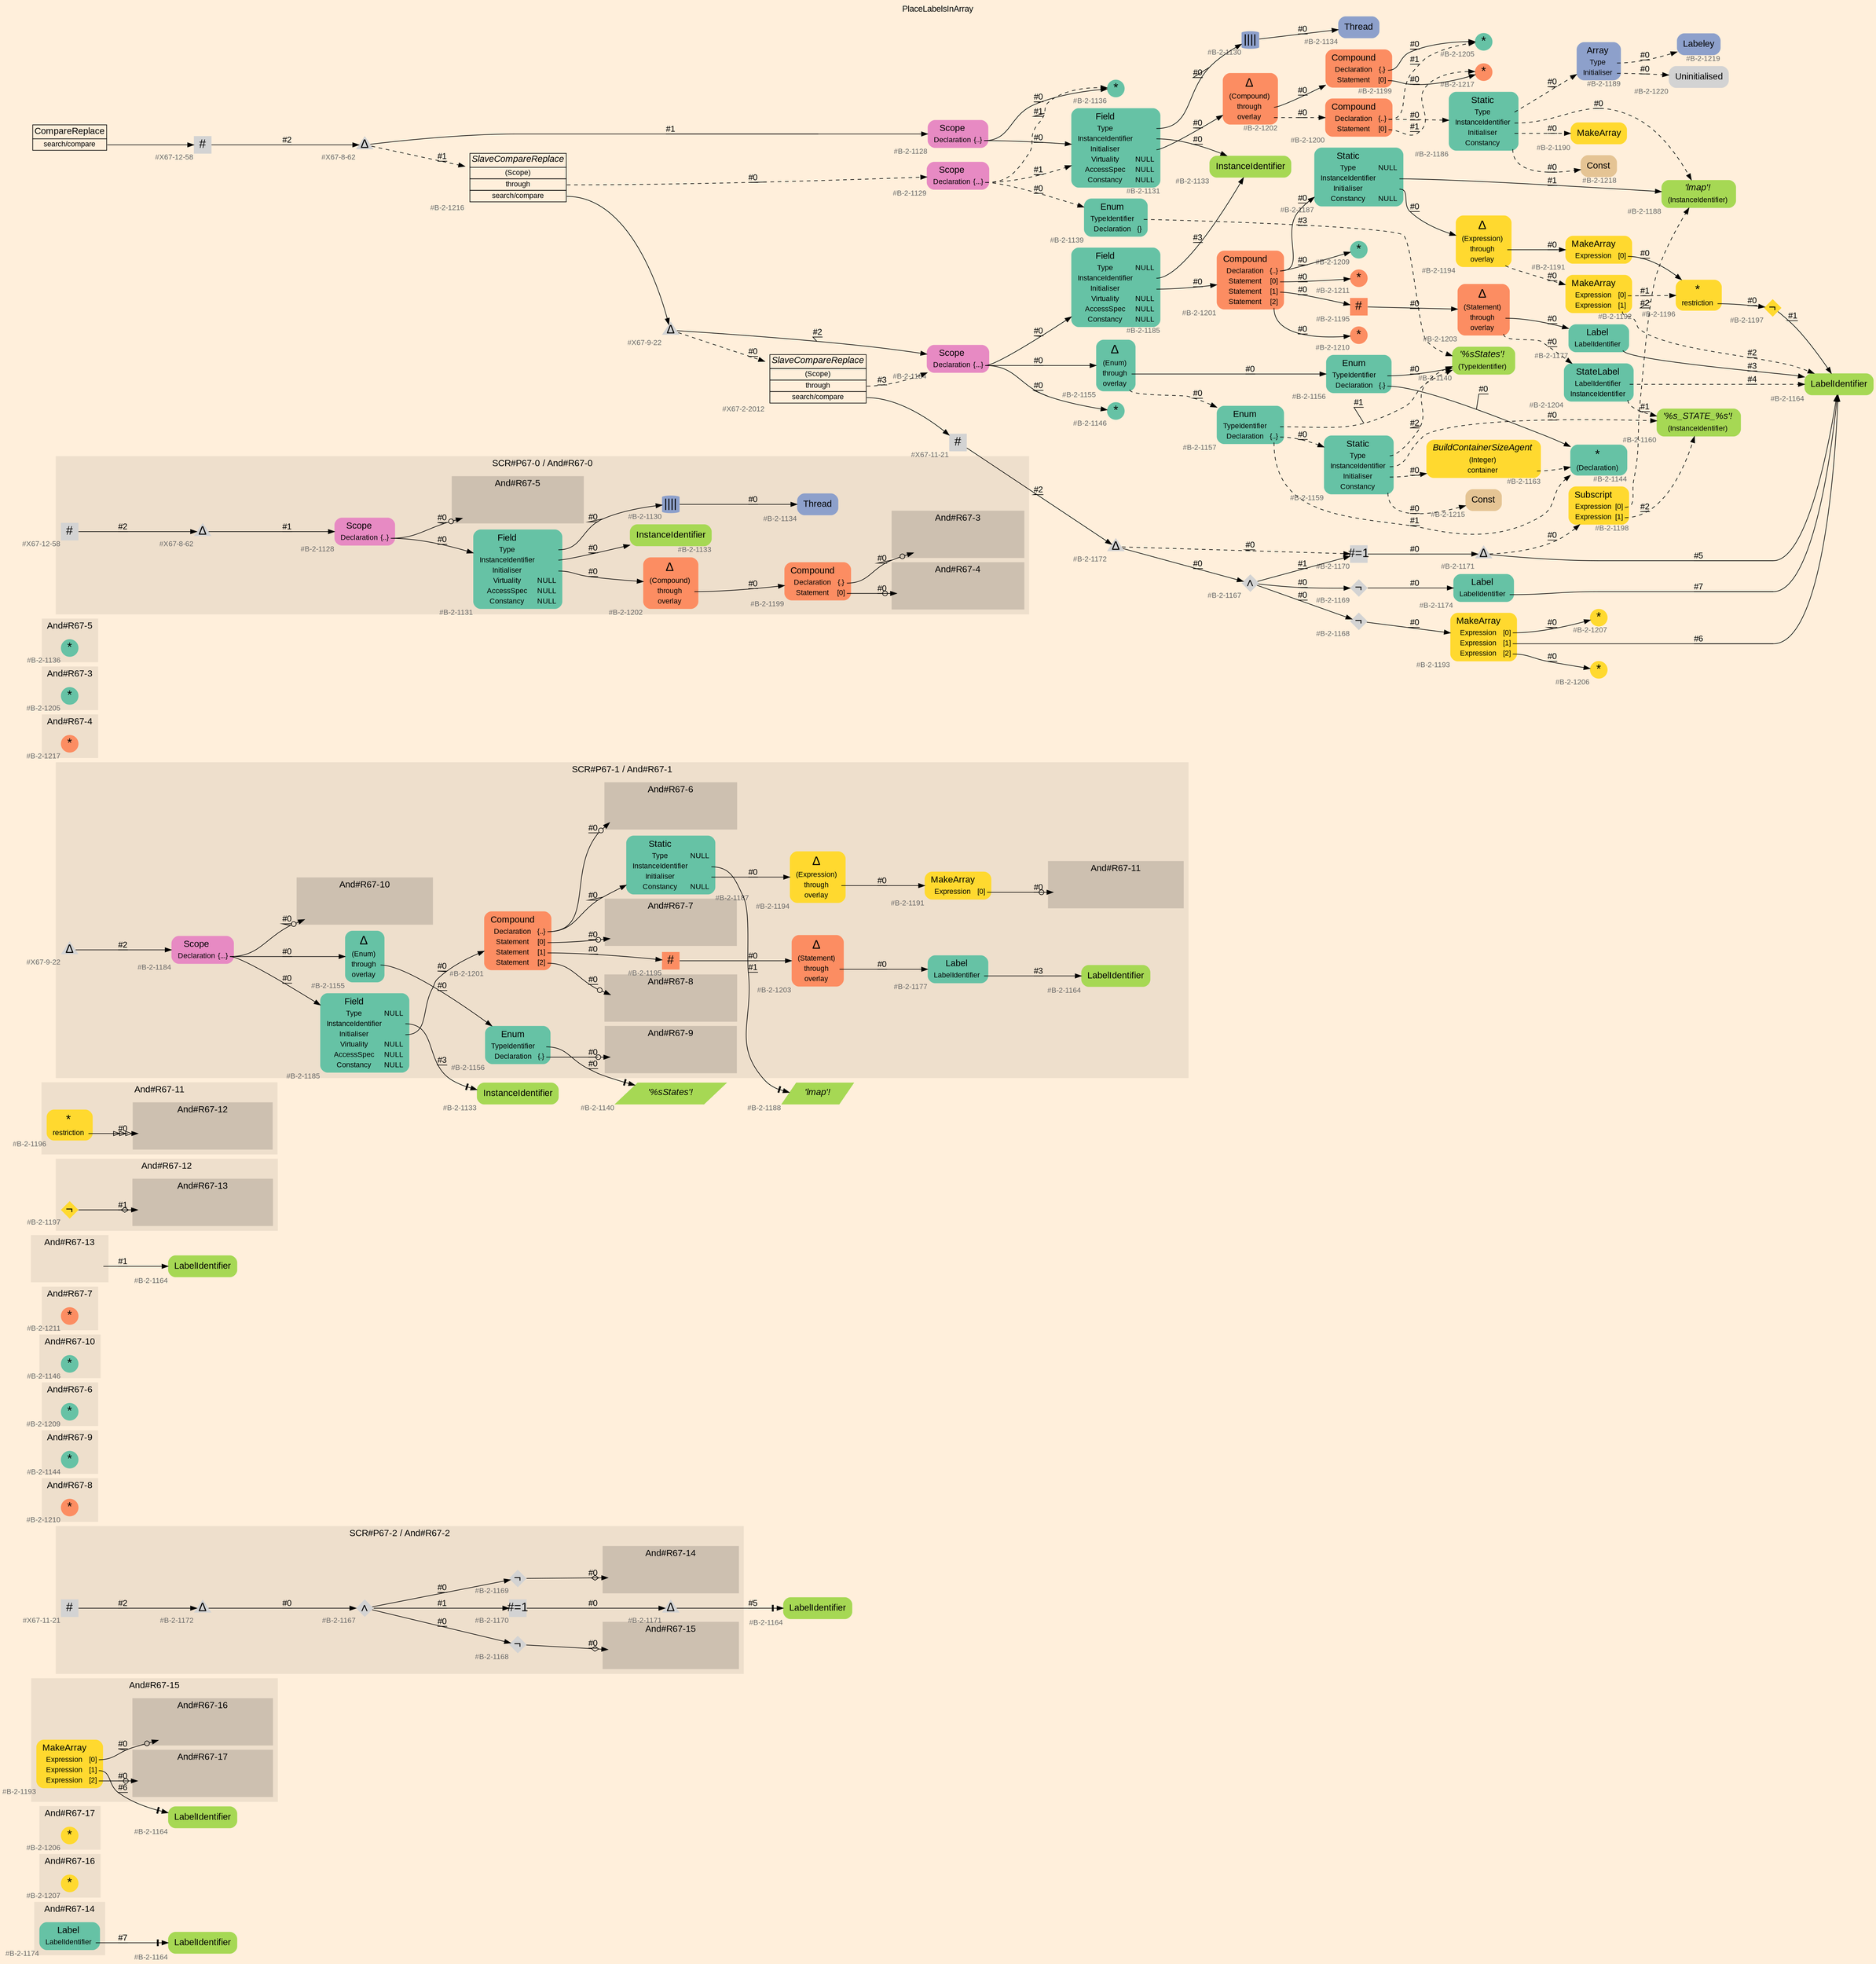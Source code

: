 digraph "PlaceLabelsInArray" {
label = "PlaceLabelsInArray"
labelloc = t
graph [
    rankdir = "LR"
    ranksep = 0.3
    bgcolor = antiquewhite1
    color = black
    fontcolor = black
    fontname = "Arial"
];
node [
    fontname = "Arial"
];
edge [
    fontname = "Arial"
];

// -------------------- figure And#R67-14 --------------------
// -------- region And#R67-14 ----------
subgraph "clusterAnd#R67-14" {
    label = "And#R67-14"
    style = "filled"
    color = antiquewhite2
    fontsize = "15"
    // -------- block And#R67-14/#B-2-1174 ----------
    "And#R67-14/#B-2-1174" [
        fillcolor = "/set28/1"
        xlabel = "#B-2-1174"
        fontsize = "12"
        fontcolor = grey40
        shape = "plaintext"
        label = <<TABLE BORDER="0" CELLBORDER="0" CELLSPACING="0">
         <TR><TD><FONT COLOR="black" POINT-SIZE="15">Label</FONT></TD></TR>
         <TR><TD><FONT COLOR="black" POINT-SIZE="12">LabelIdentifier</FONT></TD><TD PORT="port0"></TD></TR>
        </TABLE>>
        style = "rounded,filled"
    ];
    
}

// -------- block And#R67-14/#B-2-1164 ----------
"And#R67-14/#B-2-1164" [
    fillcolor = "/set28/5"
    xlabel = "#B-2-1164"
    fontsize = "12"
    fontcolor = grey40
    shape = "plaintext"
    label = <<TABLE BORDER="0" CELLBORDER="0" CELLSPACING="0">
     <TR><TD><FONT COLOR="black" POINT-SIZE="15">LabelIdentifier</FONT></TD></TR>
    </TABLE>>
    style = "rounded,filled"
];

"And#R67-14/#B-2-1174":port0 -> "And#R67-14/#B-2-1164" [
    arrowhead="normalnonetee"
    label = "#7"
    decorate = true
    color = black
    fontcolor = black
];


// -------------------- figure And#R67-16 --------------------
// -------- region And#R67-16 ----------
subgraph "clusterAnd#R67-16" {
    label = "And#R67-16"
    style = "filled"
    color = antiquewhite2
    fontsize = "15"
    // -------- block And#R67-16/#B-2-1207 ----------
    "And#R67-16/#B-2-1207" [
        fillcolor = "/set28/6"
        xlabel = "#B-2-1207"
        fontsize = "12"
        fontcolor = grey40
        shape = "circle"
        label = <<FONT COLOR="black" POINT-SIZE="20">*</FONT>>
        style = "filled"
        penwidth = 0.0
        fixedsize = true
        width = 0.4
        height = 0.4
    ];
    
}


// -------------------- figure And#R67-17 --------------------
// -------- region And#R67-17 ----------
subgraph "clusterAnd#R67-17" {
    label = "And#R67-17"
    style = "filled"
    color = antiquewhite2
    fontsize = "15"
    // -------- block And#R67-17/#B-2-1206 ----------
    "And#R67-17/#B-2-1206" [
        fillcolor = "/set28/6"
        xlabel = "#B-2-1206"
        fontsize = "12"
        fontcolor = grey40
        shape = "circle"
        label = <<FONT COLOR="black" POINT-SIZE="20">*</FONT>>
        style = "filled"
        penwidth = 0.0
        fixedsize = true
        width = 0.4
        height = 0.4
    ];
    
}


// -------------------- figure And#R67-15 --------------------
// -------- region And#R67-15 ----------
subgraph "clusterAnd#R67-15" {
    label = "And#R67-15"
    style = "filled"
    color = antiquewhite2
    fontsize = "15"
    // -------- block And#R67-15/#B-2-1193 ----------
    "And#R67-15/#B-2-1193" [
        fillcolor = "/set28/6"
        xlabel = "#B-2-1193"
        fontsize = "12"
        fontcolor = grey40
        shape = "plaintext"
        label = <<TABLE BORDER="0" CELLBORDER="0" CELLSPACING="0">
         <TR><TD><FONT COLOR="black" POINT-SIZE="15">MakeArray</FONT></TD></TR>
         <TR><TD><FONT COLOR="black" POINT-SIZE="12">Expression</FONT></TD><TD PORT="port0"><FONT COLOR="black" POINT-SIZE="12">[0]</FONT></TD></TR>
         <TR><TD><FONT COLOR="black" POINT-SIZE="12">Expression</FONT></TD><TD PORT="port1"><FONT COLOR="black" POINT-SIZE="12">[1]</FONT></TD></TR>
         <TR><TD><FONT COLOR="black" POINT-SIZE="12">Expression</FONT></TD><TD PORT="port2"><FONT COLOR="black" POINT-SIZE="12">[2]</FONT></TD></TR>
        </TABLE>>
        style = "rounded,filled"
    ];
    
    // -------- region And#R67-15/And#R67-16 ----------
    subgraph "clusterAnd#R67-15/And#R67-16" {
        label = "And#R67-16"
        style = "filled"
        color = antiquewhite3
        fontsize = "15"
        // -------- block And#R67-15/And#R67-16/#B-2-1207 ----------
        "And#R67-15/And#R67-16/#B-2-1207" [
            fillcolor = "/set28/6"
            xlabel = "#B-2-1207"
            fontsize = "12"
            fontcolor = grey40
            shape = "none"
            style = "invisible"
        ];
        
    }
    
    // -------- region And#R67-15/And#R67-17 ----------
    subgraph "clusterAnd#R67-15/And#R67-17" {
        label = "And#R67-17"
        style = "filled"
        color = antiquewhite3
        fontsize = "15"
        // -------- block And#R67-15/And#R67-17/#B-2-1206 ----------
        "And#R67-15/And#R67-17/#B-2-1206" [
            fillcolor = "/set28/6"
            xlabel = "#B-2-1206"
            fontsize = "12"
            fontcolor = grey40
            shape = "none"
            style = "invisible"
        ];
        
    }
    
}

// -------- block And#R67-15/#B-2-1164 ----------
"And#R67-15/#B-2-1164" [
    fillcolor = "/set28/5"
    xlabel = "#B-2-1164"
    fontsize = "12"
    fontcolor = grey40
    shape = "plaintext"
    label = <<TABLE BORDER="0" CELLBORDER="0" CELLSPACING="0">
     <TR><TD><FONT COLOR="black" POINT-SIZE="15">LabelIdentifier</FONT></TD></TR>
    </TABLE>>
    style = "rounded,filled"
];

"And#R67-15/#B-2-1193":port0 -> "And#R67-15/And#R67-16/#B-2-1207" [
    arrowhead="normalnoneodot"
    label = "#0"
    decorate = true
    color = black
    fontcolor = black
];

"And#R67-15/#B-2-1193":port1 -> "And#R67-15/#B-2-1164" [
    arrowhead="normalnonetee"
    label = "#6"
    decorate = true
    color = black
    fontcolor = black
];

"And#R67-15/#B-2-1193":port2 -> "And#R67-15/And#R67-17/#B-2-1206" [
    arrowhead="normalnoneodot"
    label = "#0"
    decorate = true
    color = black
    fontcolor = black
];


// -------------------- figure And#R67-2 --------------------
// -------- region And#R67-2 ----------
subgraph "clusterAnd#R67-2" {
    label = "SCR#P67-2 / And#R67-2"
    style = "filled"
    color = antiquewhite2
    fontsize = "15"
    // -------- block And#R67-2/#X67-11-21 ----------
    "And#R67-2/#X67-11-21" [
        xlabel = "#X67-11-21"
        fontsize = "12"
        fontcolor = grey40
        shape = "square"
        label = <<FONT COLOR="black" POINT-SIZE="20">#</FONT>>
        style = "filled"
        penwidth = 0.0
        fixedsize = true
        width = 0.4
        height = 0.4
    ];
    
    // -------- block And#R67-2/#B-2-1168 ----------
    "And#R67-2/#B-2-1168" [
        xlabel = "#B-2-1168"
        fontsize = "12"
        fontcolor = grey40
        shape = "diamond"
        label = <<FONT COLOR="black" POINT-SIZE="20">¬</FONT>>
        style = "filled"
        penwidth = 0.0
        fixedsize = true
        width = 0.4
        height = 0.4
    ];
    
    // -------- block And#R67-2/#B-2-1171 ----------
    "And#R67-2/#B-2-1171" [
        xlabel = "#B-2-1171"
        fontsize = "12"
        fontcolor = grey40
        shape = "triangle"
        label = <<FONT COLOR="black" POINT-SIZE="20">Δ</FONT>>
        style = "filled"
        penwidth = 0.0
        fixedsize = true
        width = 0.4
        height = 0.4
    ];
    
    // -------- block And#R67-2/#B-2-1170 ----------
    "And#R67-2/#B-2-1170" [
        xlabel = "#B-2-1170"
        fontsize = "12"
        fontcolor = grey40
        shape = "square"
        label = <<FONT COLOR="black" POINT-SIZE="20">#=1</FONT>>
        style = "filled"
        penwidth = 0.0
        fixedsize = true
        width = 0.4
        height = 0.4
    ];
    
    // -------- block And#R67-2/#B-2-1172 ----------
    "And#R67-2/#B-2-1172" [
        xlabel = "#B-2-1172"
        fontsize = "12"
        fontcolor = grey40
        shape = "triangle"
        label = <<FONT COLOR="black" POINT-SIZE="20">Δ</FONT>>
        style = "filled"
        penwidth = 0.0
        fixedsize = true
        width = 0.4
        height = 0.4
    ];
    
    // -------- block And#R67-2/#B-2-1167 ----------
    "And#R67-2/#B-2-1167" [
        xlabel = "#B-2-1167"
        fontsize = "12"
        fontcolor = grey40
        shape = "diamond"
        label = <<FONT COLOR="black" POINT-SIZE="20">∧</FONT>>
        style = "filled"
        penwidth = 0.0
        fixedsize = true
        width = 0.4
        height = 0.4
    ];
    
    // -------- block And#R67-2/#B-2-1169 ----------
    "And#R67-2/#B-2-1169" [
        xlabel = "#B-2-1169"
        fontsize = "12"
        fontcolor = grey40
        shape = "diamond"
        label = <<FONT COLOR="black" POINT-SIZE="20">¬</FONT>>
        style = "filled"
        penwidth = 0.0
        fixedsize = true
        width = 0.4
        height = 0.4
    ];
    
    // -------- region And#R67-2/And#R67-14 ----------
    subgraph "clusterAnd#R67-2/And#R67-14" {
        label = "And#R67-14"
        style = "filled"
        color = antiquewhite3
        fontsize = "15"
        // -------- block And#R67-2/And#R67-14/#B-2-1174 ----------
        "And#R67-2/And#R67-14/#B-2-1174" [
            fillcolor = "/set28/1"
            xlabel = "#B-2-1174"
            fontsize = "12"
            fontcolor = grey40
            shape = "none"
            style = "invisible"
        ];
        
    }
    
    // -------- region And#R67-2/And#R67-15 ----------
    subgraph "clusterAnd#R67-2/And#R67-15" {
        label = "And#R67-15"
        style = "filled"
        color = antiquewhite3
        fontsize = "15"
        // -------- block And#R67-2/And#R67-15/#B-2-1193 ----------
        "And#R67-2/And#R67-15/#B-2-1193" [
            fillcolor = "/set28/6"
            xlabel = "#B-2-1193"
            fontsize = "12"
            fontcolor = grey40
            shape = "none"
            style = "invisible"
        ];
        
    }
    
}

// -------- block And#R67-2/#B-2-1164 ----------
"And#R67-2/#B-2-1164" [
    fillcolor = "/set28/5"
    xlabel = "#B-2-1164"
    fontsize = "12"
    fontcolor = grey40
    shape = "plaintext"
    label = <<TABLE BORDER="0" CELLBORDER="0" CELLSPACING="0">
     <TR><TD><FONT COLOR="black" POINT-SIZE="15">LabelIdentifier</FONT></TD></TR>
    </TABLE>>
    style = "rounded,filled"
];

"And#R67-2/#X67-11-21" -> "And#R67-2/#B-2-1172" [
    label = "#2"
    decorate = true
    color = black
    fontcolor = black
];

"And#R67-2/#B-2-1168" -> "And#R67-2/And#R67-15/#B-2-1193" [
    arrowhead="normalnoneodiamond"
    label = "#0"
    decorate = true
    color = black
    fontcolor = black
];

"And#R67-2/#B-2-1171" -> "And#R67-2/#B-2-1164" [
    arrowhead="normalnonetee"
    label = "#5"
    decorate = true
    color = black
    fontcolor = black
];

"And#R67-2/#B-2-1170" -> "And#R67-2/#B-2-1171" [
    label = "#0"
    decorate = true
    color = black
    fontcolor = black
];

"And#R67-2/#B-2-1172" -> "And#R67-2/#B-2-1167" [
    label = "#0"
    decorate = true
    color = black
    fontcolor = black
];

"And#R67-2/#B-2-1167" -> "And#R67-2/#B-2-1170" [
    label = "#1"
    decorate = true
    color = black
    fontcolor = black
];

"And#R67-2/#B-2-1167" -> "And#R67-2/#B-2-1168" [
    label = "#0"
    decorate = true
    color = black
    fontcolor = black
];

"And#R67-2/#B-2-1167" -> "And#R67-2/#B-2-1169" [
    label = "#0"
    decorate = true
    color = black
    fontcolor = black
];

"And#R67-2/#B-2-1169" -> "And#R67-2/And#R67-14/#B-2-1174" [
    arrowhead="normalnoneodiamond"
    label = "#0"
    decorate = true
    color = black
    fontcolor = black
];


// -------------------- figure And#R67-8 --------------------
// -------- region And#R67-8 ----------
subgraph "clusterAnd#R67-8" {
    label = "And#R67-8"
    style = "filled"
    color = antiquewhite2
    fontsize = "15"
    // -------- block And#R67-8/#B-2-1210 ----------
    "And#R67-8/#B-2-1210" [
        fillcolor = "/set28/2"
        xlabel = "#B-2-1210"
        fontsize = "12"
        fontcolor = grey40
        shape = "circle"
        label = <<FONT COLOR="black" POINT-SIZE="20">*</FONT>>
        style = "filled"
        penwidth = 0.0
        fixedsize = true
        width = 0.4
        height = 0.4
    ];
    
}


// -------------------- figure And#R67-9 --------------------
// -------- region And#R67-9 ----------
subgraph "clusterAnd#R67-9" {
    label = "And#R67-9"
    style = "filled"
    color = antiquewhite2
    fontsize = "15"
    // -------- block And#R67-9/#B-2-1144 ----------
    "And#R67-9/#B-2-1144" [
        fillcolor = "/set28/1"
        xlabel = "#B-2-1144"
        fontsize = "12"
        fontcolor = grey40
        shape = "circle"
        label = <<FONT COLOR="black" POINT-SIZE="20">*</FONT>>
        style = "filled"
        penwidth = 0.0
        fixedsize = true
        width = 0.4
        height = 0.4
    ];
    
}


// -------------------- figure And#R67-6 --------------------
// -------- region And#R67-6 ----------
subgraph "clusterAnd#R67-6" {
    label = "And#R67-6"
    style = "filled"
    color = antiquewhite2
    fontsize = "15"
    // -------- block And#R67-6/#B-2-1209 ----------
    "And#R67-6/#B-2-1209" [
        fillcolor = "/set28/1"
        xlabel = "#B-2-1209"
        fontsize = "12"
        fontcolor = grey40
        shape = "circle"
        label = <<FONT COLOR="black" POINT-SIZE="20">*</FONT>>
        style = "filled"
        penwidth = 0.0
        fixedsize = true
        width = 0.4
        height = 0.4
    ];
    
}


// -------------------- figure And#R67-10 --------------------
// -------- region And#R67-10 ----------
subgraph "clusterAnd#R67-10" {
    label = "And#R67-10"
    style = "filled"
    color = antiquewhite2
    fontsize = "15"
    // -------- block And#R67-10/#B-2-1146 ----------
    "And#R67-10/#B-2-1146" [
        fillcolor = "/set28/1"
        xlabel = "#B-2-1146"
        fontsize = "12"
        fontcolor = grey40
        shape = "circle"
        label = <<FONT COLOR="black" POINT-SIZE="20">*</FONT>>
        style = "filled"
        penwidth = 0.0
        fixedsize = true
        width = 0.4
        height = 0.4
    ];
    
}


// -------------------- figure And#R67-7 --------------------
// -------- region And#R67-7 ----------
subgraph "clusterAnd#R67-7" {
    label = "And#R67-7"
    style = "filled"
    color = antiquewhite2
    fontsize = "15"
    // -------- block And#R67-7/#B-2-1211 ----------
    "And#R67-7/#B-2-1211" [
        fillcolor = "/set28/2"
        xlabel = "#B-2-1211"
        fontsize = "12"
        fontcolor = grey40
        shape = "circle"
        label = <<FONT COLOR="black" POINT-SIZE="20">*</FONT>>
        style = "filled"
        penwidth = 0.0
        fixedsize = true
        width = 0.4
        height = 0.4
    ];
    
}


// -------------------- figure And#R67-13 --------------------
// -------- region And#R67-13 ----------
subgraph "clusterAnd#R67-13" {
    label = "And#R67-13"
    style = "filled"
    color = antiquewhite2
    fontsize = "15"
    // -------- block And#R67-13/IRIP ----------
    "And#R67-13/IRIP" [
        fontsize = "12"
        fontcolor = grey40
        shape = "none"
        style = "invisible"
    ];
    
}

// -------- block And#R67-13/#B-2-1164 ----------
"And#R67-13/#B-2-1164" [
    fillcolor = "/set28/5"
    xlabel = "#B-2-1164"
    fontsize = "12"
    fontcolor = grey40
    shape = "plaintext"
    label = <<TABLE BORDER="0" CELLBORDER="0" CELLSPACING="0">
     <TR><TD><FONT COLOR="black" POINT-SIZE="15">LabelIdentifier</FONT></TD></TR>
    </TABLE>>
    style = "rounded,filled"
];

"And#R67-13/IRIP" -> "And#R67-13/#B-2-1164" [
    label = "#1"
    decorate = true
    color = black
    fontcolor = black
];


// -------------------- figure And#R67-12 --------------------
// -------- region And#R67-12 ----------
subgraph "clusterAnd#R67-12" {
    label = "And#R67-12"
    style = "filled"
    color = antiquewhite2
    fontsize = "15"
    // -------- block And#R67-12/#B-2-1197 ----------
    "And#R67-12/#B-2-1197" [
        fillcolor = "/set28/6"
        xlabel = "#B-2-1197"
        fontsize = "12"
        fontcolor = grey40
        shape = "diamond"
        label = <<FONT COLOR="black" POINT-SIZE="20">¬</FONT>>
        style = "filled"
        penwidth = 0.0
        fixedsize = true
        width = 0.4
        height = 0.4
    ];
    
    // -------- region And#R67-12/And#R67-13 ----------
    subgraph "clusterAnd#R67-12/And#R67-13" {
        label = "And#R67-13"
        style = "filled"
        color = antiquewhite3
        fontsize = "15"
        // -------- block And#R67-12/And#R67-13/#B-2-1164 ----------
        "And#R67-12/And#R67-13/#B-2-1164" [
            fillcolor = "/set28/5"
            xlabel = "#B-2-1164"
            fontsize = "12"
            fontcolor = grey40
            shape = "none"
            style = "invisible"
        ];
        
    }
    
}

"And#R67-12/#B-2-1197" -> "And#R67-12/And#R67-13/#B-2-1164" [
    arrowhead="normalnoneodiamond"
    label = "#1"
    decorate = true
    color = black
    fontcolor = black
];


// -------------------- figure And#R67-11 --------------------
// -------- region And#R67-11 ----------
subgraph "clusterAnd#R67-11" {
    label = "And#R67-11"
    style = "filled"
    color = antiquewhite2
    fontsize = "15"
    // -------- block And#R67-11/#B-2-1196 ----------
    "And#R67-11/#B-2-1196" [
        fillcolor = "/set28/6"
        xlabel = "#B-2-1196"
        fontsize = "12"
        fontcolor = grey40
        shape = "plaintext"
        label = <<TABLE BORDER="0" CELLBORDER="0" CELLSPACING="0">
         <TR><TD><FONT COLOR="black" POINT-SIZE="20">*</FONT></TD></TR>
         <TR><TD><FONT COLOR="black" POINT-SIZE="12">restriction</FONT></TD><TD PORT="port0"></TD></TR>
        </TABLE>>
        style = "rounded,filled"
    ];
    
    // -------- region And#R67-11/And#R67-12 ----------
    subgraph "clusterAnd#R67-11/And#R67-12" {
        label = "And#R67-12"
        style = "filled"
        color = antiquewhite3
        fontsize = "15"
        // -------- block And#R67-11/And#R67-12/#B-2-1197 ----------
        "And#R67-11/And#R67-12/#B-2-1197" [
            fillcolor = "/set28/6"
            xlabel = "#B-2-1197"
            fontsize = "12"
            fontcolor = grey40
            shape = "none"
            style = "invisible"
        ];
        
    }
    
}

"And#R67-11/#B-2-1196":port0 -> "And#R67-11/And#R67-12/#B-2-1197" [
    arrowhead="normalonormalonormalonormal"
    label = "#0"
    decorate = true
    color = black
    fontcolor = black
];


// -------------------- figure And#R67-1 --------------------
// -------- region And#R67-1 ----------
subgraph "clusterAnd#R67-1" {
    label = "SCR#P67-1 / And#R67-1"
    style = "filled"
    color = antiquewhite2
    fontsize = "15"
    // -------- block And#R67-1/#B-2-1156 ----------
    "And#R67-1/#B-2-1156" [
        fillcolor = "/set28/1"
        xlabel = "#B-2-1156"
        fontsize = "12"
        fontcolor = grey40
        shape = "plaintext"
        label = <<TABLE BORDER="0" CELLBORDER="0" CELLSPACING="0">
         <TR><TD><FONT COLOR="black" POINT-SIZE="15">Enum</FONT></TD></TR>
         <TR><TD><FONT COLOR="black" POINT-SIZE="12">TypeIdentifier</FONT></TD><TD PORT="port0"></TD></TR>
         <TR><TD><FONT COLOR="black" POINT-SIZE="12">Declaration</FONT></TD><TD PORT="port1"><FONT COLOR="black" POINT-SIZE="12">{.}</FONT></TD></TR>
        </TABLE>>
        style = "rounded,filled"
    ];
    
    // -------- block And#R67-1/#B-2-1203 ----------
    "And#R67-1/#B-2-1203" [
        fillcolor = "/set28/2"
        xlabel = "#B-2-1203"
        fontsize = "12"
        fontcolor = grey40
        shape = "plaintext"
        label = <<TABLE BORDER="0" CELLBORDER="0" CELLSPACING="0">
         <TR><TD><FONT COLOR="black" POINT-SIZE="20">Δ</FONT></TD></TR>
         <TR><TD><FONT COLOR="black" POINT-SIZE="12">(Statement)</FONT></TD><TD PORT="port0"></TD></TR>
         <TR><TD><FONT COLOR="black" POINT-SIZE="12">through</FONT></TD><TD PORT="port1"></TD></TR>
         <TR><TD><FONT COLOR="black" POINT-SIZE="12">overlay</FONT></TD><TD PORT="port2"></TD></TR>
        </TABLE>>
        style = "rounded,filled"
    ];
    
    // -------- block And#R67-1/#B-2-1194 ----------
    "And#R67-1/#B-2-1194" [
        fillcolor = "/set28/6"
        xlabel = "#B-2-1194"
        fontsize = "12"
        fontcolor = grey40
        shape = "plaintext"
        label = <<TABLE BORDER="0" CELLBORDER="0" CELLSPACING="0">
         <TR><TD><FONT COLOR="black" POINT-SIZE="20">Δ</FONT></TD></TR>
         <TR><TD><FONT COLOR="black" POINT-SIZE="12">(Expression)</FONT></TD><TD PORT="port0"></TD></TR>
         <TR><TD><FONT COLOR="black" POINT-SIZE="12">through</FONT></TD><TD PORT="port1"></TD></TR>
         <TR><TD><FONT COLOR="black" POINT-SIZE="12">overlay</FONT></TD><TD PORT="port2"></TD></TR>
        </TABLE>>
        style = "rounded,filled"
    ];
    
    // -------- block And#R67-1/#B-2-1184 ----------
    "And#R67-1/#B-2-1184" [
        fillcolor = "/set28/4"
        xlabel = "#B-2-1184"
        fontsize = "12"
        fontcolor = grey40
        shape = "plaintext"
        label = <<TABLE BORDER="0" CELLBORDER="0" CELLSPACING="0">
         <TR><TD><FONT COLOR="black" POINT-SIZE="15">Scope</FONT></TD></TR>
         <TR><TD><FONT COLOR="black" POINT-SIZE="12">Declaration</FONT></TD><TD PORT="port0"><FONT COLOR="black" POINT-SIZE="12">{...}</FONT></TD></TR>
        </TABLE>>
        style = "rounded,filled"
    ];
    
    // -------- block And#R67-1/#B-2-1195 ----------
    "And#R67-1/#B-2-1195" [
        fillcolor = "/set28/2"
        xlabel = "#B-2-1195"
        fontsize = "12"
        fontcolor = grey40
        shape = "square"
        label = <<FONT COLOR="black" POINT-SIZE="20">#</FONT>>
        style = "filled"
        penwidth = 0.0
        fixedsize = true
        width = 0.4
        height = 0.4
    ];
    
    // -------- block And#R67-1/#B-2-1155 ----------
    "And#R67-1/#B-2-1155" [
        fillcolor = "/set28/1"
        xlabel = "#B-2-1155"
        fontsize = "12"
        fontcolor = grey40
        shape = "plaintext"
        label = <<TABLE BORDER="0" CELLBORDER="0" CELLSPACING="0">
         <TR><TD><FONT COLOR="black" POINT-SIZE="20">Δ</FONT></TD></TR>
         <TR><TD><FONT COLOR="black" POINT-SIZE="12">(Enum)</FONT></TD><TD PORT="port0"></TD></TR>
         <TR><TD><FONT COLOR="black" POINT-SIZE="12">through</FONT></TD><TD PORT="port1"></TD></TR>
         <TR><TD><FONT COLOR="black" POINT-SIZE="12">overlay</FONT></TD><TD PORT="port2"></TD></TR>
        </TABLE>>
        style = "rounded,filled"
    ];
    
    // -------- block And#R67-1/#B-2-1187 ----------
    "And#R67-1/#B-2-1187" [
        fillcolor = "/set28/1"
        xlabel = "#B-2-1187"
        fontsize = "12"
        fontcolor = grey40
        shape = "plaintext"
        label = <<TABLE BORDER="0" CELLBORDER="0" CELLSPACING="0">
         <TR><TD><FONT COLOR="black" POINT-SIZE="15">Static</FONT></TD></TR>
         <TR><TD><FONT COLOR="black" POINT-SIZE="12">Type</FONT></TD><TD PORT="port0"><FONT COLOR="black" POINT-SIZE="12">NULL</FONT></TD></TR>
         <TR><TD><FONT COLOR="black" POINT-SIZE="12">InstanceIdentifier</FONT></TD><TD PORT="port1"></TD></TR>
         <TR><TD><FONT COLOR="black" POINT-SIZE="12">Initialiser</FONT></TD><TD PORT="port2"></TD></TR>
         <TR><TD><FONT COLOR="black" POINT-SIZE="12">Constancy</FONT></TD><TD PORT="port3"><FONT COLOR="black" POINT-SIZE="12">NULL</FONT></TD></TR>
        </TABLE>>
        style = "rounded,filled"
    ];
    
    // -------- block And#R67-1/#X67-9-22 ----------
    "And#R67-1/#X67-9-22" [
        xlabel = "#X67-9-22"
        fontsize = "12"
        fontcolor = grey40
        shape = "triangle"
        label = <<FONT COLOR="black" POINT-SIZE="20">Δ</FONT>>
        style = "filled"
        penwidth = 0.0
        fixedsize = true
        width = 0.4
        height = 0.4
    ];
    
    // -------- block And#R67-1/#B-2-1191 ----------
    "And#R67-1/#B-2-1191" [
        fillcolor = "/set28/6"
        xlabel = "#B-2-1191"
        fontsize = "12"
        fontcolor = grey40
        shape = "plaintext"
        label = <<TABLE BORDER="0" CELLBORDER="0" CELLSPACING="0">
         <TR><TD><FONT COLOR="black" POINT-SIZE="15">MakeArray</FONT></TD></TR>
         <TR><TD><FONT COLOR="black" POINT-SIZE="12">Expression</FONT></TD><TD PORT="port0"><FONT COLOR="black" POINT-SIZE="12">[0]</FONT></TD></TR>
        </TABLE>>
        style = "rounded,filled"
    ];
    
    // -------- block And#R67-1/#B-2-1201 ----------
    "And#R67-1/#B-2-1201" [
        fillcolor = "/set28/2"
        xlabel = "#B-2-1201"
        fontsize = "12"
        fontcolor = grey40
        shape = "plaintext"
        label = <<TABLE BORDER="0" CELLBORDER="0" CELLSPACING="0">
         <TR><TD><FONT COLOR="black" POINT-SIZE="15">Compound</FONT></TD></TR>
         <TR><TD><FONT COLOR="black" POINT-SIZE="12">Declaration</FONT></TD><TD PORT="port0"><FONT COLOR="black" POINT-SIZE="12">{..}</FONT></TD></TR>
         <TR><TD><FONT COLOR="black" POINT-SIZE="12">Statement</FONT></TD><TD PORT="port1"><FONT COLOR="black" POINT-SIZE="12">[0]</FONT></TD></TR>
         <TR><TD><FONT COLOR="black" POINT-SIZE="12">Statement</FONT></TD><TD PORT="port2"><FONT COLOR="black" POINT-SIZE="12">[1]</FONT></TD></TR>
         <TR><TD><FONT COLOR="black" POINT-SIZE="12">Statement</FONT></TD><TD PORT="port3"><FONT COLOR="black" POINT-SIZE="12">[2]</FONT></TD></TR>
        </TABLE>>
        style = "rounded,filled"
    ];
    
    // -------- block And#R67-1/#B-2-1185 ----------
    "And#R67-1/#B-2-1185" [
        fillcolor = "/set28/1"
        xlabel = "#B-2-1185"
        fontsize = "12"
        fontcolor = grey40
        shape = "plaintext"
        label = <<TABLE BORDER="0" CELLBORDER="0" CELLSPACING="0">
         <TR><TD><FONT COLOR="black" POINT-SIZE="15">Field</FONT></TD></TR>
         <TR><TD><FONT COLOR="black" POINT-SIZE="12">Type</FONT></TD><TD PORT="port0"><FONT COLOR="black" POINT-SIZE="12">NULL</FONT></TD></TR>
         <TR><TD><FONT COLOR="black" POINT-SIZE="12">InstanceIdentifier</FONT></TD><TD PORT="port1"></TD></TR>
         <TR><TD><FONT COLOR="black" POINT-SIZE="12">Initialiser</FONT></TD><TD PORT="port2"></TD></TR>
         <TR><TD><FONT COLOR="black" POINT-SIZE="12">Virtuality</FONT></TD><TD PORT="port3"><FONT COLOR="black" POINT-SIZE="12">NULL</FONT></TD></TR>
         <TR><TD><FONT COLOR="black" POINT-SIZE="12">AccessSpec</FONT></TD><TD PORT="port4"><FONT COLOR="black" POINT-SIZE="12">NULL</FONT></TD></TR>
         <TR><TD><FONT COLOR="black" POINT-SIZE="12">Constancy</FONT></TD><TD PORT="port5"><FONT COLOR="black" POINT-SIZE="12">NULL</FONT></TD></TR>
        </TABLE>>
        style = "rounded,filled"
    ];
    
    // -------- block And#R67-1/#B-2-1164 ----------
    "And#R67-1/#B-2-1164" [
        fillcolor = "/set28/5"
        xlabel = "#B-2-1164"
        fontsize = "12"
        fontcolor = grey40
        shape = "plaintext"
        label = <<TABLE BORDER="0" CELLBORDER="0" CELLSPACING="0">
         <TR><TD><FONT COLOR="black" POINT-SIZE="15">LabelIdentifier</FONT></TD></TR>
        </TABLE>>
        style = "rounded,filled"
    ];
    
    // -------- block And#R67-1/#B-2-1177 ----------
    "And#R67-1/#B-2-1177" [
        fillcolor = "/set28/1"
        xlabel = "#B-2-1177"
        fontsize = "12"
        fontcolor = grey40
        shape = "plaintext"
        label = <<TABLE BORDER="0" CELLBORDER="0" CELLSPACING="0">
         <TR><TD><FONT COLOR="black" POINT-SIZE="15">Label</FONT></TD></TR>
         <TR><TD><FONT COLOR="black" POINT-SIZE="12">LabelIdentifier</FONT></TD><TD PORT="port0"></TD></TR>
        </TABLE>>
        style = "rounded,filled"
    ];
    
    // -------- region And#R67-1/And#R67-6 ----------
    subgraph "clusterAnd#R67-1/And#R67-6" {
        label = "And#R67-6"
        style = "filled"
        color = antiquewhite3
        fontsize = "15"
        // -------- block And#R67-1/And#R67-6/#B-2-1209 ----------
        "And#R67-1/And#R67-6/#B-2-1209" [
            fillcolor = "/set28/1"
            xlabel = "#B-2-1209"
            fontsize = "12"
            fontcolor = grey40
            shape = "none"
            style = "invisible"
        ];
        
    }
    
    // -------- region And#R67-1/And#R67-7 ----------
    subgraph "clusterAnd#R67-1/And#R67-7" {
        label = "And#R67-7"
        style = "filled"
        color = antiquewhite3
        fontsize = "15"
        // -------- block And#R67-1/And#R67-7/#B-2-1211 ----------
        "And#R67-1/And#R67-7/#B-2-1211" [
            fillcolor = "/set28/2"
            xlabel = "#B-2-1211"
            fontsize = "12"
            fontcolor = grey40
            shape = "none"
            style = "invisible"
        ];
        
    }
    
    // -------- region And#R67-1/And#R67-8 ----------
    subgraph "clusterAnd#R67-1/And#R67-8" {
        label = "And#R67-8"
        style = "filled"
        color = antiquewhite3
        fontsize = "15"
        // -------- block And#R67-1/And#R67-8/#B-2-1210 ----------
        "And#R67-1/And#R67-8/#B-2-1210" [
            fillcolor = "/set28/2"
            xlabel = "#B-2-1210"
            fontsize = "12"
            fontcolor = grey40
            shape = "none"
            style = "invisible"
        ];
        
    }
    
    // -------- region And#R67-1/And#R67-9 ----------
    subgraph "clusterAnd#R67-1/And#R67-9" {
        label = "And#R67-9"
        style = "filled"
        color = antiquewhite3
        fontsize = "15"
        // -------- block And#R67-1/And#R67-9/#B-2-1144 ----------
        "And#R67-1/And#R67-9/#B-2-1144" [
            fillcolor = "/set28/1"
            xlabel = "#B-2-1144"
            fontsize = "12"
            fontcolor = grey40
            shape = "none"
            style = "invisible"
        ];
        
    }
    
    // -------- region And#R67-1/And#R67-10 ----------
    subgraph "clusterAnd#R67-1/And#R67-10" {
        label = "And#R67-10"
        style = "filled"
        color = antiquewhite3
        fontsize = "15"
        // -------- block And#R67-1/And#R67-10/#B-2-1146 ----------
        "And#R67-1/And#R67-10/#B-2-1146" [
            fillcolor = "/set28/1"
            xlabel = "#B-2-1146"
            fontsize = "12"
            fontcolor = grey40
            shape = "none"
            style = "invisible"
        ];
        
    }
    
    // -------- region And#R67-1/And#R67-11 ----------
    subgraph "clusterAnd#R67-1/And#R67-11" {
        label = "And#R67-11"
        style = "filled"
        color = antiquewhite3
        fontsize = "15"
        // -------- block And#R67-1/And#R67-11/#B-2-1196 ----------
        "And#R67-1/And#R67-11/#B-2-1196" [
            fillcolor = "/set28/6"
            xlabel = "#B-2-1196"
            fontsize = "12"
            fontcolor = grey40
            shape = "none"
            style = "invisible"
        ];
        
    }
    
}

// -------- block And#R67-1/#B-2-1133 ----------
"And#R67-1/#B-2-1133" [
    fillcolor = "/set28/5"
    xlabel = "#B-2-1133"
    fontsize = "12"
    fontcolor = grey40
    shape = "plaintext"
    label = <<TABLE BORDER="0" CELLBORDER="0" CELLSPACING="0">
     <TR><TD><FONT COLOR="black" POINT-SIZE="15">InstanceIdentifier</FONT></TD></TR>
    </TABLE>>
    style = "rounded,filled"
];

// -------- block And#R67-1/#B-2-1188 ----------
"And#R67-1/#B-2-1188" [
    fillcolor = "/set28/5"
    xlabel = "#B-2-1188"
    fontsize = "12"
    fontcolor = grey40
    shape = "parallelogram"
    label = <<FONT COLOR="black" POINT-SIZE="15"><I>'lmap'!</I></FONT>>
    style = "filled"
    penwidth = 0.0
];

// -------- block And#R67-1/#B-2-1140 ----------
"And#R67-1/#B-2-1140" [
    fillcolor = "/set28/5"
    xlabel = "#B-2-1140"
    fontsize = "12"
    fontcolor = grey40
    shape = "parallelogram"
    label = <<FONT COLOR="black" POINT-SIZE="15"><I>'%sStates'!</I></FONT>>
    style = "filled"
    penwidth = 0.0
];

"And#R67-1/#B-2-1156":port0 -> "And#R67-1/#B-2-1140" [
    arrowhead="normalnonetee"
    label = "#0"
    decorate = true
    color = black
    fontcolor = black
];

"And#R67-1/#B-2-1156":port1 -> "And#R67-1/And#R67-9/#B-2-1144" [
    arrowhead="normalnoneodot"
    label = "#0"
    decorate = true
    color = black
    fontcolor = black
];

"And#R67-1/#B-2-1203":port1 -> "And#R67-1/#B-2-1177" [
    label = "#0"
    decorate = true
    color = black
    fontcolor = black
];

"And#R67-1/#B-2-1194":port1 -> "And#R67-1/#B-2-1191" [
    label = "#0"
    decorate = true
    color = black
    fontcolor = black
];

"And#R67-1/#B-2-1184":port0 -> "And#R67-1/And#R67-10/#B-2-1146" [
    arrowhead="normalnoneodot"
    label = "#0"
    decorate = true
    color = black
    fontcolor = black
];

"And#R67-1/#B-2-1184":port0 -> "And#R67-1/#B-2-1155" [
    label = "#0"
    decorate = true
    color = black
    fontcolor = black
];

"And#R67-1/#B-2-1184":port0 -> "And#R67-1/#B-2-1185" [
    label = "#0"
    decorate = true
    color = black
    fontcolor = black
];

"And#R67-1/#B-2-1195" -> "And#R67-1/#B-2-1203" [
    label = "#0"
    decorate = true
    color = black
    fontcolor = black
];

"And#R67-1/#B-2-1155":port1 -> "And#R67-1/#B-2-1156" [
    label = "#0"
    decorate = true
    color = black
    fontcolor = black
];

"And#R67-1/#B-2-1187":port1 -> "And#R67-1/#B-2-1188" [
    arrowhead="normalnonetee"
    label = "#1"
    decorate = true
    color = black
    fontcolor = black
];

"And#R67-1/#B-2-1187":port2 -> "And#R67-1/#B-2-1194" [
    label = "#0"
    decorate = true
    color = black
    fontcolor = black
];

"And#R67-1/#X67-9-22" -> "And#R67-1/#B-2-1184" [
    label = "#2"
    decorate = true
    color = black
    fontcolor = black
];

"And#R67-1/#B-2-1191":port0 -> "And#R67-1/And#R67-11/#B-2-1196" [
    arrowhead="normalnoneodot"
    label = "#0"
    decorate = true
    color = black
    fontcolor = black
];

"And#R67-1/#B-2-1201":port0 -> "And#R67-1/And#R67-6/#B-2-1209" [
    arrowhead="normalnoneodot"
    label = "#0"
    decorate = true
    color = black
    fontcolor = black
];

"And#R67-1/#B-2-1201":port0 -> "And#R67-1/#B-2-1187" [
    label = "#0"
    decorate = true
    color = black
    fontcolor = black
];

"And#R67-1/#B-2-1201":port1 -> "And#R67-1/And#R67-7/#B-2-1211" [
    arrowhead="normalnoneodot"
    label = "#0"
    decorate = true
    color = black
    fontcolor = black
];

"And#R67-1/#B-2-1201":port2 -> "And#R67-1/#B-2-1195" [
    label = "#0"
    decorate = true
    color = black
    fontcolor = black
];

"And#R67-1/#B-2-1201":port3 -> "And#R67-1/And#R67-8/#B-2-1210" [
    arrowhead="normalnoneodot"
    label = "#0"
    decorate = true
    color = black
    fontcolor = black
];

"And#R67-1/#B-2-1185":port1 -> "And#R67-1/#B-2-1133" [
    arrowhead="normalnonetee"
    label = "#3"
    decorate = true
    color = black
    fontcolor = black
];

"And#R67-1/#B-2-1185":port2 -> "And#R67-1/#B-2-1201" [
    label = "#0"
    decorate = true
    color = black
    fontcolor = black
];

"And#R67-1/#B-2-1177":port0 -> "And#R67-1/#B-2-1164" [
    label = "#3"
    decorate = true
    color = black
    fontcolor = black
];


// -------------------- figure And#R67-4 --------------------
// -------- region And#R67-4 ----------
subgraph "clusterAnd#R67-4" {
    label = "And#R67-4"
    style = "filled"
    color = antiquewhite2
    fontsize = "15"
    // -------- block And#R67-4/#B-2-1217 ----------
    "And#R67-4/#B-2-1217" [
        fillcolor = "/set28/2"
        xlabel = "#B-2-1217"
        fontsize = "12"
        fontcolor = grey40
        shape = "circle"
        label = <<FONT COLOR="black" POINT-SIZE="20">*</FONT>>
        style = "filled"
        penwidth = 0.0
        fixedsize = true
        width = 0.4
        height = 0.4
    ];
    
}


// -------------------- figure And#R67-3 --------------------
// -------- region And#R67-3 ----------
subgraph "clusterAnd#R67-3" {
    label = "And#R67-3"
    style = "filled"
    color = antiquewhite2
    fontsize = "15"
    // -------- block And#R67-3/#B-2-1205 ----------
    "And#R67-3/#B-2-1205" [
        fillcolor = "/set28/1"
        xlabel = "#B-2-1205"
        fontsize = "12"
        fontcolor = grey40
        shape = "circle"
        label = <<FONT COLOR="black" POINT-SIZE="20">*</FONT>>
        style = "filled"
        penwidth = 0.0
        fixedsize = true
        width = 0.4
        height = 0.4
    ];
    
}


// -------------------- figure And#R67-5 --------------------
// -------- region And#R67-5 ----------
subgraph "clusterAnd#R67-5" {
    label = "And#R67-5"
    style = "filled"
    color = antiquewhite2
    fontsize = "15"
    // -------- block And#R67-5/#B-2-1136 ----------
    "And#R67-5/#B-2-1136" [
        fillcolor = "/set28/1"
        xlabel = "#B-2-1136"
        fontsize = "12"
        fontcolor = grey40
        shape = "circle"
        label = <<FONT COLOR="black" POINT-SIZE="20">*</FONT>>
        style = "filled"
        penwidth = 0.0
        fixedsize = true
        width = 0.4
        height = 0.4
    ];
    
}


// -------------------- figure And#R67-0 --------------------
// -------- region And#R67-0 ----------
subgraph "clusterAnd#R67-0" {
    label = "SCR#P67-0 / And#R67-0"
    style = "filled"
    color = antiquewhite2
    fontsize = "15"
    // -------- block And#R67-0/#X67-8-62 ----------
    "And#R67-0/#X67-8-62" [
        xlabel = "#X67-8-62"
        fontsize = "12"
        fontcolor = grey40
        shape = "triangle"
        label = <<FONT COLOR="black" POINT-SIZE="20">Δ</FONT>>
        style = "filled"
        penwidth = 0.0
        fixedsize = true
        width = 0.4
        height = 0.4
    ];
    
    // -------- block And#R67-0/#B-2-1133 ----------
    "And#R67-0/#B-2-1133" [
        fillcolor = "/set28/5"
        xlabel = "#B-2-1133"
        fontsize = "12"
        fontcolor = grey40
        shape = "plaintext"
        label = <<TABLE BORDER="0" CELLBORDER="0" CELLSPACING="0">
         <TR><TD><FONT COLOR="black" POINT-SIZE="15">InstanceIdentifier</FONT></TD></TR>
        </TABLE>>
        style = "rounded,filled"
    ];
    
    // -------- block And#R67-0/#X67-12-58 ----------
    "And#R67-0/#X67-12-58" [
        xlabel = "#X67-12-58"
        fontsize = "12"
        fontcolor = grey40
        shape = "square"
        label = <<FONT COLOR="black" POINT-SIZE="20">#</FONT>>
        style = "filled"
        penwidth = 0.0
        fixedsize = true
        width = 0.4
        height = 0.4
    ];
    
    // -------- block And#R67-0/#B-2-1131 ----------
    "And#R67-0/#B-2-1131" [
        fillcolor = "/set28/1"
        xlabel = "#B-2-1131"
        fontsize = "12"
        fontcolor = grey40
        shape = "plaintext"
        label = <<TABLE BORDER="0" CELLBORDER="0" CELLSPACING="0">
         <TR><TD><FONT COLOR="black" POINT-SIZE="15">Field</FONT></TD></TR>
         <TR><TD><FONT COLOR="black" POINT-SIZE="12">Type</FONT></TD><TD PORT="port0"></TD></TR>
         <TR><TD><FONT COLOR="black" POINT-SIZE="12">InstanceIdentifier</FONT></TD><TD PORT="port1"></TD></TR>
         <TR><TD><FONT COLOR="black" POINT-SIZE="12">Initialiser</FONT></TD><TD PORT="port2"></TD></TR>
         <TR><TD><FONT COLOR="black" POINT-SIZE="12">Virtuality</FONT></TD><TD PORT="port3"><FONT COLOR="black" POINT-SIZE="12">NULL</FONT></TD></TR>
         <TR><TD><FONT COLOR="black" POINT-SIZE="12">AccessSpec</FONT></TD><TD PORT="port4"><FONT COLOR="black" POINT-SIZE="12">NULL</FONT></TD></TR>
         <TR><TD><FONT COLOR="black" POINT-SIZE="12">Constancy</FONT></TD><TD PORT="port5"><FONT COLOR="black" POINT-SIZE="12">NULL</FONT></TD></TR>
        </TABLE>>
        style = "rounded,filled"
    ];
    
    // -------- block And#R67-0/#B-2-1202 ----------
    "And#R67-0/#B-2-1202" [
        fillcolor = "/set28/2"
        xlabel = "#B-2-1202"
        fontsize = "12"
        fontcolor = grey40
        shape = "plaintext"
        label = <<TABLE BORDER="0" CELLBORDER="0" CELLSPACING="0">
         <TR><TD><FONT COLOR="black" POINT-SIZE="20">Δ</FONT></TD></TR>
         <TR><TD><FONT COLOR="black" POINT-SIZE="12">(Compound)</FONT></TD><TD PORT="port0"></TD></TR>
         <TR><TD><FONT COLOR="black" POINT-SIZE="12">through</FONT></TD><TD PORT="port1"></TD></TR>
         <TR><TD><FONT COLOR="black" POINT-SIZE="12">overlay</FONT></TD><TD PORT="port2"></TD></TR>
        </TABLE>>
        style = "rounded,filled"
    ];
    
    // -------- block And#R67-0/#B-2-1130 ----------
    "And#R67-0/#B-2-1130" [
        fillcolor = "/set28/3"
        xlabel = "#B-2-1130"
        fontsize = "12"
        fontcolor = grey40
        shape = "cylinder"
        label = <<FONT COLOR="black" POINT-SIZE="20">||||</FONT>>
        style = "filled"
        penwidth = 0.0
        fixedsize = true
        width = 0.4
        height = 0.4
    ];
    
    // -------- block And#R67-0/#B-2-1128 ----------
    "And#R67-0/#B-2-1128" [
        fillcolor = "/set28/4"
        xlabel = "#B-2-1128"
        fontsize = "12"
        fontcolor = grey40
        shape = "plaintext"
        label = <<TABLE BORDER="0" CELLBORDER="0" CELLSPACING="0">
         <TR><TD><FONT COLOR="black" POINT-SIZE="15">Scope</FONT></TD></TR>
         <TR><TD><FONT COLOR="black" POINT-SIZE="12">Declaration</FONT></TD><TD PORT="port0"><FONT COLOR="black" POINT-SIZE="12">{..}</FONT></TD></TR>
        </TABLE>>
        style = "rounded,filled"
    ];
    
    // -------- block And#R67-0/#B-2-1134 ----------
    "And#R67-0/#B-2-1134" [
        fillcolor = "/set28/3"
        xlabel = "#B-2-1134"
        fontsize = "12"
        fontcolor = grey40
        shape = "plaintext"
        label = <<TABLE BORDER="0" CELLBORDER="0" CELLSPACING="0">
         <TR><TD><FONT COLOR="black" POINT-SIZE="15">Thread</FONT></TD></TR>
        </TABLE>>
        style = "rounded,filled"
    ];
    
    // -------- block And#R67-0/#B-2-1199 ----------
    "And#R67-0/#B-2-1199" [
        fillcolor = "/set28/2"
        xlabel = "#B-2-1199"
        fontsize = "12"
        fontcolor = grey40
        shape = "plaintext"
        label = <<TABLE BORDER="0" CELLBORDER="0" CELLSPACING="0">
         <TR><TD><FONT COLOR="black" POINT-SIZE="15">Compound</FONT></TD></TR>
         <TR><TD><FONT COLOR="black" POINT-SIZE="12">Declaration</FONT></TD><TD PORT="port0"><FONT COLOR="black" POINT-SIZE="12">{.}</FONT></TD></TR>
         <TR><TD><FONT COLOR="black" POINT-SIZE="12">Statement</FONT></TD><TD PORT="port1"><FONT COLOR="black" POINT-SIZE="12">[0]</FONT></TD></TR>
        </TABLE>>
        style = "rounded,filled"
    ];
    
    // -------- region And#R67-0/And#R67-3 ----------
    subgraph "clusterAnd#R67-0/And#R67-3" {
        label = "And#R67-3"
        style = "filled"
        color = antiquewhite3
        fontsize = "15"
        // -------- block And#R67-0/And#R67-3/#B-2-1205 ----------
        "And#R67-0/And#R67-3/#B-2-1205" [
            fillcolor = "/set28/1"
            xlabel = "#B-2-1205"
            fontsize = "12"
            fontcolor = grey40
            shape = "none"
            style = "invisible"
        ];
        
    }
    
    // -------- region And#R67-0/And#R67-4 ----------
    subgraph "clusterAnd#R67-0/And#R67-4" {
        label = "And#R67-4"
        style = "filled"
        color = antiquewhite3
        fontsize = "15"
        // -------- block And#R67-0/And#R67-4/#B-2-1217 ----------
        "And#R67-0/And#R67-4/#B-2-1217" [
            fillcolor = "/set28/2"
            xlabel = "#B-2-1217"
            fontsize = "12"
            fontcolor = grey40
            shape = "none"
            style = "invisible"
        ];
        
    }
    
    // -------- region And#R67-0/And#R67-5 ----------
    subgraph "clusterAnd#R67-0/And#R67-5" {
        label = "And#R67-5"
        style = "filled"
        color = antiquewhite3
        fontsize = "15"
        // -------- block And#R67-0/And#R67-5/#B-2-1136 ----------
        "And#R67-0/And#R67-5/#B-2-1136" [
            fillcolor = "/set28/1"
            xlabel = "#B-2-1136"
            fontsize = "12"
            fontcolor = grey40
            shape = "none"
            style = "invisible"
        ];
        
    }
    
}

"And#R67-0/#X67-8-62" -> "And#R67-0/#B-2-1128" [
    label = "#1"
    decorate = true
    color = black
    fontcolor = black
];

"And#R67-0/#X67-12-58" -> "And#R67-0/#X67-8-62" [
    label = "#2"
    decorate = true
    color = black
    fontcolor = black
];

"And#R67-0/#B-2-1131":port0 -> "And#R67-0/#B-2-1130" [
    label = "#0"
    decorate = true
    color = black
    fontcolor = black
];

"And#R67-0/#B-2-1131":port1 -> "And#R67-0/#B-2-1133" [
    label = "#0"
    decorate = true
    color = black
    fontcolor = black
];

"And#R67-0/#B-2-1131":port2 -> "And#R67-0/#B-2-1202" [
    label = "#0"
    decorate = true
    color = black
    fontcolor = black
];

"And#R67-0/#B-2-1202":port1 -> "And#R67-0/#B-2-1199" [
    label = "#0"
    decorate = true
    color = black
    fontcolor = black
];

"And#R67-0/#B-2-1130" -> "And#R67-0/#B-2-1134" [
    label = "#0"
    decorate = true
    color = black
    fontcolor = black
];

"And#R67-0/#B-2-1128":port0 -> "And#R67-0/And#R67-5/#B-2-1136" [
    arrowhead="normalnoneodot"
    label = "#0"
    decorate = true
    color = black
    fontcolor = black
];

"And#R67-0/#B-2-1128":port0 -> "And#R67-0/#B-2-1131" [
    label = "#0"
    decorate = true
    color = black
    fontcolor = black
];

"And#R67-0/#B-2-1199":port0 -> "And#R67-0/And#R67-3/#B-2-1205" [
    arrowhead="normalnoneodot"
    label = "#0"
    decorate = true
    color = black
    fontcolor = black
];

"And#R67-0/#B-2-1199":port1 -> "And#R67-0/And#R67-4/#B-2-1217" [
    arrowhead="normalnoneodot"
    label = "#0"
    decorate = true
    color = black
    fontcolor = black
];


// -------------------- transformation figure --------------------
// -------- block CR#X67-10-67 ----------
"CR#X67-10-67" [
    fillcolor = antiquewhite1
    fontsize = "12"
    fontcolor = grey40
    shape = "plaintext"
    label = <<TABLE BORDER="0" CELLBORDER="1" CELLSPACING="0">
     <TR><TD><FONT COLOR="black" POINT-SIZE="15">CompareReplace</FONT></TD></TR>
     <TR><TD PORT="port0"><FONT COLOR="black" POINT-SIZE="12">search/compare</FONT></TD></TR>
    </TABLE>>
    style = "filled"
    color = black
];

// -------- block #X67-12-58 ----------
"#X67-12-58" [
    xlabel = "#X67-12-58"
    fontsize = "12"
    fontcolor = grey40
    shape = "square"
    label = <<FONT COLOR="black" POINT-SIZE="20">#</FONT>>
    style = "filled"
    penwidth = 0.0
    fixedsize = true
    width = 0.4
    height = 0.4
];

// -------- block #X67-8-62 ----------
"#X67-8-62" [
    xlabel = "#X67-8-62"
    fontsize = "12"
    fontcolor = grey40
    shape = "triangle"
    label = <<FONT COLOR="black" POINT-SIZE="20">Δ</FONT>>
    style = "filled"
    penwidth = 0.0
    fixedsize = true
    width = 0.4
    height = 0.4
];

// -------- block #B-2-1128 ----------
"#B-2-1128" [
    fillcolor = "/set28/4"
    xlabel = "#B-2-1128"
    fontsize = "12"
    fontcolor = grey40
    shape = "plaintext"
    label = <<TABLE BORDER="0" CELLBORDER="0" CELLSPACING="0">
     <TR><TD><FONT COLOR="black" POINT-SIZE="15">Scope</FONT></TD></TR>
     <TR><TD><FONT COLOR="black" POINT-SIZE="12">Declaration</FONT></TD><TD PORT="port0"><FONT COLOR="black" POINT-SIZE="12">{..}</FONT></TD></TR>
    </TABLE>>
    style = "rounded,filled"
];

// -------- block #B-2-1136 ----------
"#B-2-1136" [
    fillcolor = "/set28/1"
    xlabel = "#B-2-1136"
    fontsize = "12"
    fontcolor = grey40
    shape = "circle"
    label = <<FONT COLOR="black" POINT-SIZE="20">*</FONT>>
    style = "filled"
    penwidth = 0.0
    fixedsize = true
    width = 0.4
    height = 0.4
];

// -------- block #B-2-1131 ----------
"#B-2-1131" [
    fillcolor = "/set28/1"
    xlabel = "#B-2-1131"
    fontsize = "12"
    fontcolor = grey40
    shape = "plaintext"
    label = <<TABLE BORDER="0" CELLBORDER="0" CELLSPACING="0">
     <TR><TD><FONT COLOR="black" POINT-SIZE="15">Field</FONT></TD></TR>
     <TR><TD><FONT COLOR="black" POINT-SIZE="12">Type</FONT></TD><TD PORT="port0"></TD></TR>
     <TR><TD><FONT COLOR="black" POINT-SIZE="12">InstanceIdentifier</FONT></TD><TD PORT="port1"></TD></TR>
     <TR><TD><FONT COLOR="black" POINT-SIZE="12">Initialiser</FONT></TD><TD PORT="port2"></TD></TR>
     <TR><TD><FONT COLOR="black" POINT-SIZE="12">Virtuality</FONT></TD><TD PORT="port3"><FONT COLOR="black" POINT-SIZE="12">NULL</FONT></TD></TR>
     <TR><TD><FONT COLOR="black" POINT-SIZE="12">AccessSpec</FONT></TD><TD PORT="port4"><FONT COLOR="black" POINT-SIZE="12">NULL</FONT></TD></TR>
     <TR><TD><FONT COLOR="black" POINT-SIZE="12">Constancy</FONT></TD><TD PORT="port5"><FONT COLOR="black" POINT-SIZE="12">NULL</FONT></TD></TR>
    </TABLE>>
    style = "rounded,filled"
];

// -------- block #B-2-1130 ----------
"#B-2-1130" [
    fillcolor = "/set28/3"
    xlabel = "#B-2-1130"
    fontsize = "12"
    fontcolor = grey40
    shape = "cylinder"
    label = <<FONT COLOR="black" POINT-SIZE="20">||||</FONT>>
    style = "filled"
    penwidth = 0.0
    fixedsize = true
    width = 0.4
    height = 0.4
];

// -------- block #B-2-1134 ----------
"#B-2-1134" [
    fillcolor = "/set28/3"
    xlabel = "#B-2-1134"
    fontsize = "12"
    fontcolor = grey40
    shape = "plaintext"
    label = <<TABLE BORDER="0" CELLBORDER="0" CELLSPACING="0">
     <TR><TD><FONT COLOR="black" POINT-SIZE="15">Thread</FONT></TD></TR>
    </TABLE>>
    style = "rounded,filled"
];

// -------- block #B-2-1133 ----------
"#B-2-1133" [
    fillcolor = "/set28/5"
    xlabel = "#B-2-1133"
    fontsize = "12"
    fontcolor = grey40
    shape = "plaintext"
    label = <<TABLE BORDER="0" CELLBORDER="0" CELLSPACING="0">
     <TR><TD><FONT COLOR="black" POINT-SIZE="15">InstanceIdentifier</FONT></TD></TR>
    </TABLE>>
    style = "rounded,filled"
];

// -------- block #B-2-1202 ----------
"#B-2-1202" [
    fillcolor = "/set28/2"
    xlabel = "#B-2-1202"
    fontsize = "12"
    fontcolor = grey40
    shape = "plaintext"
    label = <<TABLE BORDER="0" CELLBORDER="0" CELLSPACING="0">
     <TR><TD><FONT COLOR="black" POINT-SIZE="20">Δ</FONT></TD></TR>
     <TR><TD><FONT COLOR="black" POINT-SIZE="12">(Compound)</FONT></TD><TD PORT="port0"></TD></TR>
     <TR><TD><FONT COLOR="black" POINT-SIZE="12">through</FONT></TD><TD PORT="port1"></TD></TR>
     <TR><TD><FONT COLOR="black" POINT-SIZE="12">overlay</FONT></TD><TD PORT="port2"></TD></TR>
    </TABLE>>
    style = "rounded,filled"
];

// -------- block #B-2-1199 ----------
"#B-2-1199" [
    fillcolor = "/set28/2"
    xlabel = "#B-2-1199"
    fontsize = "12"
    fontcolor = grey40
    shape = "plaintext"
    label = <<TABLE BORDER="0" CELLBORDER="0" CELLSPACING="0">
     <TR><TD><FONT COLOR="black" POINT-SIZE="15">Compound</FONT></TD></TR>
     <TR><TD><FONT COLOR="black" POINT-SIZE="12">Declaration</FONT></TD><TD PORT="port0"><FONT COLOR="black" POINT-SIZE="12">{.}</FONT></TD></TR>
     <TR><TD><FONT COLOR="black" POINT-SIZE="12">Statement</FONT></TD><TD PORT="port1"><FONT COLOR="black" POINT-SIZE="12">[0]</FONT></TD></TR>
    </TABLE>>
    style = "rounded,filled"
];

// -------- block #B-2-1205 ----------
"#B-2-1205" [
    fillcolor = "/set28/1"
    xlabel = "#B-2-1205"
    fontsize = "12"
    fontcolor = grey40
    shape = "circle"
    label = <<FONT COLOR="black" POINT-SIZE="20">*</FONT>>
    style = "filled"
    penwidth = 0.0
    fixedsize = true
    width = 0.4
    height = 0.4
];

// -------- block #B-2-1217 ----------
"#B-2-1217" [
    fillcolor = "/set28/2"
    xlabel = "#B-2-1217"
    fontsize = "12"
    fontcolor = grey40
    shape = "circle"
    label = <<FONT COLOR="black" POINT-SIZE="20">*</FONT>>
    style = "filled"
    penwidth = 0.0
    fixedsize = true
    width = 0.4
    height = 0.4
];

// -------- block #B-2-1200 ----------
"#B-2-1200" [
    fillcolor = "/set28/2"
    xlabel = "#B-2-1200"
    fontsize = "12"
    fontcolor = grey40
    shape = "plaintext"
    label = <<TABLE BORDER="0" CELLBORDER="0" CELLSPACING="0">
     <TR><TD><FONT COLOR="black" POINT-SIZE="15">Compound</FONT></TD></TR>
     <TR><TD><FONT COLOR="black" POINT-SIZE="12">Declaration</FONT></TD><TD PORT="port0"><FONT COLOR="black" POINT-SIZE="12">{..}</FONT></TD></TR>
     <TR><TD><FONT COLOR="black" POINT-SIZE="12">Statement</FONT></TD><TD PORT="port1"><FONT COLOR="black" POINT-SIZE="12">[0]</FONT></TD></TR>
    </TABLE>>
    style = "rounded,filled"
];

// -------- block #B-2-1186 ----------
"#B-2-1186" [
    fillcolor = "/set28/1"
    xlabel = "#B-2-1186"
    fontsize = "12"
    fontcolor = grey40
    shape = "plaintext"
    label = <<TABLE BORDER="0" CELLBORDER="0" CELLSPACING="0">
     <TR><TD><FONT COLOR="black" POINT-SIZE="15">Static</FONT></TD></TR>
     <TR><TD><FONT COLOR="black" POINT-SIZE="12">Type</FONT></TD><TD PORT="port0"></TD></TR>
     <TR><TD><FONT COLOR="black" POINT-SIZE="12">InstanceIdentifier</FONT></TD><TD PORT="port1"></TD></TR>
     <TR><TD><FONT COLOR="black" POINT-SIZE="12">Initialiser</FONT></TD><TD PORT="port2"></TD></TR>
     <TR><TD><FONT COLOR="black" POINT-SIZE="12">Constancy</FONT></TD><TD PORT="port3"></TD></TR>
    </TABLE>>
    style = "rounded,filled"
];

// -------- block #B-2-1189 ----------
"#B-2-1189" [
    fillcolor = "/set28/3"
    xlabel = "#B-2-1189"
    fontsize = "12"
    fontcolor = grey40
    shape = "plaintext"
    label = <<TABLE BORDER="0" CELLBORDER="0" CELLSPACING="0">
     <TR><TD><FONT COLOR="black" POINT-SIZE="15">Array</FONT></TD></TR>
     <TR><TD><FONT COLOR="black" POINT-SIZE="12">Type</FONT></TD><TD PORT="port0"></TD></TR>
     <TR><TD><FONT COLOR="black" POINT-SIZE="12">Initialiser</FONT></TD><TD PORT="port1"></TD></TR>
    </TABLE>>
    style = "rounded,filled"
];

// -------- block #B-2-1219 ----------
"#B-2-1219" [
    fillcolor = "/set28/3"
    xlabel = "#B-2-1219"
    fontsize = "12"
    fontcolor = grey40
    shape = "plaintext"
    label = <<TABLE BORDER="0" CELLBORDER="0" CELLSPACING="0">
     <TR><TD><FONT COLOR="black" POINT-SIZE="15">Labeley</FONT></TD></TR>
    </TABLE>>
    style = "rounded,filled"
];

// -------- block #B-2-1220 ----------
"#B-2-1220" [
    xlabel = "#B-2-1220"
    fontsize = "12"
    fontcolor = grey40
    shape = "plaintext"
    label = <<TABLE BORDER="0" CELLBORDER="0" CELLSPACING="0">
     <TR><TD><FONT COLOR="black" POINT-SIZE="15">Uninitialised</FONT></TD></TR>
    </TABLE>>
    style = "rounded,filled"
];

// -------- block #B-2-1188 ----------
"#B-2-1188" [
    fillcolor = "/set28/5"
    xlabel = "#B-2-1188"
    fontsize = "12"
    fontcolor = grey40
    shape = "plaintext"
    label = <<TABLE BORDER="0" CELLBORDER="0" CELLSPACING="0">
     <TR><TD><FONT COLOR="black" POINT-SIZE="15"><I>'lmap'!</I></FONT></TD></TR>
     <TR><TD><FONT COLOR="black" POINT-SIZE="12">(InstanceIdentifier)</FONT></TD><TD PORT="port0"></TD></TR>
    </TABLE>>
    style = "rounded,filled"
];

// -------- block #B-2-1190 ----------
"#B-2-1190" [
    fillcolor = "/set28/6"
    xlabel = "#B-2-1190"
    fontsize = "12"
    fontcolor = grey40
    shape = "plaintext"
    label = <<TABLE BORDER="0" CELLBORDER="0" CELLSPACING="0">
     <TR><TD><FONT COLOR="black" POINT-SIZE="15">MakeArray</FONT></TD></TR>
    </TABLE>>
    style = "rounded,filled"
];

// -------- block #B-2-1218 ----------
"#B-2-1218" [
    fillcolor = "/set28/7"
    xlabel = "#B-2-1218"
    fontsize = "12"
    fontcolor = grey40
    shape = "plaintext"
    label = <<TABLE BORDER="0" CELLBORDER="0" CELLSPACING="0">
     <TR><TD><FONT COLOR="black" POINT-SIZE="15">Const</FONT></TD></TR>
    </TABLE>>
    style = "rounded,filled"
];

// -------- block #B-2-1216 ----------
"#B-2-1216" [
    fillcolor = antiquewhite1
    xlabel = "#B-2-1216"
    fontsize = "12"
    fontcolor = grey40
    shape = "plaintext"
    label = <<TABLE BORDER="0" CELLBORDER="1" CELLSPACING="0">
     <TR><TD><FONT COLOR="black" POINT-SIZE="15"><I>SlaveCompareReplace</I></FONT></TD></TR>
     <TR><TD PORT="port0"><FONT COLOR="black" POINT-SIZE="12">(Scope)</FONT></TD></TR>
     <TR><TD PORT="port1"><FONT COLOR="black" POINT-SIZE="12">through</FONT></TD></TR>
     <TR><TD PORT="port2"><FONT COLOR="black" POINT-SIZE="12">search/compare</FONT></TD></TR>
    </TABLE>>
    style = "filled"
    color = black
];

// -------- block #B-2-1129 ----------
"#B-2-1129" [
    fillcolor = "/set28/4"
    xlabel = "#B-2-1129"
    fontsize = "12"
    fontcolor = grey40
    shape = "plaintext"
    label = <<TABLE BORDER="0" CELLBORDER="0" CELLSPACING="0">
     <TR><TD><FONT COLOR="black" POINT-SIZE="15">Scope</FONT></TD></TR>
     <TR><TD><FONT COLOR="black" POINT-SIZE="12">Declaration</FONT></TD><TD PORT="port0"><FONT COLOR="black" POINT-SIZE="12">{...}</FONT></TD></TR>
    </TABLE>>
    style = "rounded,filled"
];

// -------- block #B-2-1139 ----------
"#B-2-1139" [
    fillcolor = "/set28/1"
    xlabel = "#B-2-1139"
    fontsize = "12"
    fontcolor = grey40
    shape = "plaintext"
    label = <<TABLE BORDER="0" CELLBORDER="0" CELLSPACING="0">
     <TR><TD><FONT COLOR="black" POINT-SIZE="15">Enum</FONT></TD></TR>
     <TR><TD><FONT COLOR="black" POINT-SIZE="12">TypeIdentifier</FONT></TD><TD PORT="port0"></TD></TR>
     <TR><TD><FONT COLOR="black" POINT-SIZE="12">Declaration</FONT></TD><TD PORT="port1"><FONT COLOR="black" POINT-SIZE="12">{}</FONT></TD></TR>
    </TABLE>>
    style = "rounded,filled"
];

// -------- block #B-2-1140 ----------
"#B-2-1140" [
    fillcolor = "/set28/5"
    xlabel = "#B-2-1140"
    fontsize = "12"
    fontcolor = grey40
    shape = "plaintext"
    label = <<TABLE BORDER="0" CELLBORDER="0" CELLSPACING="0">
     <TR><TD><FONT COLOR="black" POINT-SIZE="15"><I>'%sStates'!</I></FONT></TD></TR>
     <TR><TD><FONT COLOR="black" POINT-SIZE="12">(TypeIdentifier)</FONT></TD><TD PORT="port0"></TD></TR>
    </TABLE>>
    style = "rounded,filled"
];

// -------- block #X67-9-22 ----------
"#X67-9-22" [
    xlabel = "#X67-9-22"
    fontsize = "12"
    fontcolor = grey40
    shape = "triangle"
    label = <<FONT COLOR="black" POINT-SIZE="20">Δ</FONT>>
    style = "filled"
    penwidth = 0.0
    fixedsize = true
    width = 0.4
    height = 0.4
];

// -------- block #B-2-1184 ----------
"#B-2-1184" [
    fillcolor = "/set28/4"
    xlabel = "#B-2-1184"
    fontsize = "12"
    fontcolor = grey40
    shape = "plaintext"
    label = <<TABLE BORDER="0" CELLBORDER="0" CELLSPACING="0">
     <TR><TD><FONT COLOR="black" POINT-SIZE="15">Scope</FONT></TD></TR>
     <TR><TD><FONT COLOR="black" POINT-SIZE="12">Declaration</FONT></TD><TD PORT="port0"><FONT COLOR="black" POINT-SIZE="12">{...}</FONT></TD></TR>
    </TABLE>>
    style = "rounded,filled"
];

// -------- block #B-2-1146 ----------
"#B-2-1146" [
    fillcolor = "/set28/1"
    xlabel = "#B-2-1146"
    fontsize = "12"
    fontcolor = grey40
    shape = "circle"
    label = <<FONT COLOR="black" POINT-SIZE="20">*</FONT>>
    style = "filled"
    penwidth = 0.0
    fixedsize = true
    width = 0.4
    height = 0.4
];

// -------- block #B-2-1155 ----------
"#B-2-1155" [
    fillcolor = "/set28/1"
    xlabel = "#B-2-1155"
    fontsize = "12"
    fontcolor = grey40
    shape = "plaintext"
    label = <<TABLE BORDER="0" CELLBORDER="0" CELLSPACING="0">
     <TR><TD><FONT COLOR="black" POINT-SIZE="20">Δ</FONT></TD></TR>
     <TR><TD><FONT COLOR="black" POINT-SIZE="12">(Enum)</FONT></TD><TD PORT="port0"></TD></TR>
     <TR><TD><FONT COLOR="black" POINT-SIZE="12">through</FONT></TD><TD PORT="port1"></TD></TR>
     <TR><TD><FONT COLOR="black" POINT-SIZE="12">overlay</FONT></TD><TD PORT="port2"></TD></TR>
    </TABLE>>
    style = "rounded,filled"
];

// -------- block #B-2-1156 ----------
"#B-2-1156" [
    fillcolor = "/set28/1"
    xlabel = "#B-2-1156"
    fontsize = "12"
    fontcolor = grey40
    shape = "plaintext"
    label = <<TABLE BORDER="0" CELLBORDER="0" CELLSPACING="0">
     <TR><TD><FONT COLOR="black" POINT-SIZE="15">Enum</FONT></TD></TR>
     <TR><TD><FONT COLOR="black" POINT-SIZE="12">TypeIdentifier</FONT></TD><TD PORT="port0"></TD></TR>
     <TR><TD><FONT COLOR="black" POINT-SIZE="12">Declaration</FONT></TD><TD PORT="port1"><FONT COLOR="black" POINT-SIZE="12">{.}</FONT></TD></TR>
    </TABLE>>
    style = "rounded,filled"
];

// -------- block #B-2-1144 ----------
"#B-2-1144" [
    fillcolor = "/set28/1"
    xlabel = "#B-2-1144"
    fontsize = "12"
    fontcolor = grey40
    shape = "plaintext"
    label = <<TABLE BORDER="0" CELLBORDER="0" CELLSPACING="0">
     <TR><TD><FONT COLOR="black" POINT-SIZE="20">*</FONT></TD></TR>
     <TR><TD><FONT COLOR="black" POINT-SIZE="12">(Declaration)</FONT></TD><TD PORT="port0"></TD></TR>
    </TABLE>>
    style = "rounded,filled"
];

// -------- block #B-2-1157 ----------
"#B-2-1157" [
    fillcolor = "/set28/1"
    xlabel = "#B-2-1157"
    fontsize = "12"
    fontcolor = grey40
    shape = "plaintext"
    label = <<TABLE BORDER="0" CELLBORDER="0" CELLSPACING="0">
     <TR><TD><FONT COLOR="black" POINT-SIZE="15">Enum</FONT></TD></TR>
     <TR><TD><FONT COLOR="black" POINT-SIZE="12">TypeIdentifier</FONT></TD><TD PORT="port0"></TD></TR>
     <TR><TD><FONT COLOR="black" POINT-SIZE="12">Declaration</FONT></TD><TD PORT="port1"><FONT COLOR="black" POINT-SIZE="12">{..}</FONT></TD></TR>
    </TABLE>>
    style = "rounded,filled"
];

// -------- block #B-2-1159 ----------
"#B-2-1159" [
    fillcolor = "/set28/1"
    xlabel = "#B-2-1159"
    fontsize = "12"
    fontcolor = grey40
    shape = "plaintext"
    label = <<TABLE BORDER="0" CELLBORDER="0" CELLSPACING="0">
     <TR><TD><FONT COLOR="black" POINT-SIZE="15">Static</FONT></TD></TR>
     <TR><TD><FONT COLOR="black" POINT-SIZE="12">Type</FONT></TD><TD PORT="port0"></TD></TR>
     <TR><TD><FONT COLOR="black" POINT-SIZE="12">InstanceIdentifier</FONT></TD><TD PORT="port1"></TD></TR>
     <TR><TD><FONT COLOR="black" POINT-SIZE="12">Initialiser</FONT></TD><TD PORT="port2"></TD></TR>
     <TR><TD><FONT COLOR="black" POINT-SIZE="12">Constancy</FONT></TD><TD PORT="port3"></TD></TR>
    </TABLE>>
    style = "rounded,filled"
];

// -------- block #B-2-1160 ----------
"#B-2-1160" [
    fillcolor = "/set28/5"
    xlabel = "#B-2-1160"
    fontsize = "12"
    fontcolor = grey40
    shape = "plaintext"
    label = <<TABLE BORDER="0" CELLBORDER="0" CELLSPACING="0">
     <TR><TD><FONT COLOR="black" POINT-SIZE="15"><I>'%s_STATE_%s'!</I></FONT></TD></TR>
     <TR><TD><FONT COLOR="black" POINT-SIZE="12">(InstanceIdentifier)</FONT></TD><TD PORT="port0"></TD></TR>
    </TABLE>>
    style = "rounded,filled"
];

// -------- block #B-2-1163 ----------
"#B-2-1163" [
    fillcolor = "/set28/6"
    xlabel = "#B-2-1163"
    fontsize = "12"
    fontcolor = grey40
    shape = "plaintext"
    label = <<TABLE BORDER="0" CELLBORDER="0" CELLSPACING="0">
     <TR><TD><FONT COLOR="black" POINT-SIZE="15"><I>BuildContainerSizeAgent</I></FONT></TD></TR>
     <TR><TD><FONT COLOR="black" POINT-SIZE="12">(Integer)</FONT></TD><TD PORT="port0"></TD></TR>
     <TR><TD><FONT COLOR="black" POINT-SIZE="12">container</FONT></TD><TD PORT="port1"></TD></TR>
    </TABLE>>
    style = "rounded,filled"
];

// -------- block #B-2-1215 ----------
"#B-2-1215" [
    fillcolor = "/set28/7"
    xlabel = "#B-2-1215"
    fontsize = "12"
    fontcolor = grey40
    shape = "plaintext"
    label = <<TABLE BORDER="0" CELLBORDER="0" CELLSPACING="0">
     <TR><TD><FONT COLOR="black" POINT-SIZE="15">Const</FONT></TD></TR>
    </TABLE>>
    style = "rounded,filled"
];

// -------- block #B-2-1185 ----------
"#B-2-1185" [
    fillcolor = "/set28/1"
    xlabel = "#B-2-1185"
    fontsize = "12"
    fontcolor = grey40
    shape = "plaintext"
    label = <<TABLE BORDER="0" CELLBORDER="0" CELLSPACING="0">
     <TR><TD><FONT COLOR="black" POINT-SIZE="15">Field</FONT></TD></TR>
     <TR><TD><FONT COLOR="black" POINT-SIZE="12">Type</FONT></TD><TD PORT="port0"><FONT COLOR="black" POINT-SIZE="12">NULL</FONT></TD></TR>
     <TR><TD><FONT COLOR="black" POINT-SIZE="12">InstanceIdentifier</FONT></TD><TD PORT="port1"></TD></TR>
     <TR><TD><FONT COLOR="black" POINT-SIZE="12">Initialiser</FONT></TD><TD PORT="port2"></TD></TR>
     <TR><TD><FONT COLOR="black" POINT-SIZE="12">Virtuality</FONT></TD><TD PORT="port3"><FONT COLOR="black" POINT-SIZE="12">NULL</FONT></TD></TR>
     <TR><TD><FONT COLOR="black" POINT-SIZE="12">AccessSpec</FONT></TD><TD PORT="port4"><FONT COLOR="black" POINT-SIZE="12">NULL</FONT></TD></TR>
     <TR><TD><FONT COLOR="black" POINT-SIZE="12">Constancy</FONT></TD><TD PORT="port5"><FONT COLOR="black" POINT-SIZE="12">NULL</FONT></TD></TR>
    </TABLE>>
    style = "rounded,filled"
];

// -------- block #B-2-1201 ----------
"#B-2-1201" [
    fillcolor = "/set28/2"
    xlabel = "#B-2-1201"
    fontsize = "12"
    fontcolor = grey40
    shape = "plaintext"
    label = <<TABLE BORDER="0" CELLBORDER="0" CELLSPACING="0">
     <TR><TD><FONT COLOR="black" POINT-SIZE="15">Compound</FONT></TD></TR>
     <TR><TD><FONT COLOR="black" POINT-SIZE="12">Declaration</FONT></TD><TD PORT="port0"><FONT COLOR="black" POINT-SIZE="12">{..}</FONT></TD></TR>
     <TR><TD><FONT COLOR="black" POINT-SIZE="12">Statement</FONT></TD><TD PORT="port1"><FONT COLOR="black" POINT-SIZE="12">[0]</FONT></TD></TR>
     <TR><TD><FONT COLOR="black" POINT-SIZE="12">Statement</FONT></TD><TD PORT="port2"><FONT COLOR="black" POINT-SIZE="12">[1]</FONT></TD></TR>
     <TR><TD><FONT COLOR="black" POINT-SIZE="12">Statement</FONT></TD><TD PORT="port3"><FONT COLOR="black" POINT-SIZE="12">[2]</FONT></TD></TR>
    </TABLE>>
    style = "rounded,filled"
];

// -------- block #B-2-1209 ----------
"#B-2-1209" [
    fillcolor = "/set28/1"
    xlabel = "#B-2-1209"
    fontsize = "12"
    fontcolor = grey40
    shape = "circle"
    label = <<FONT COLOR="black" POINT-SIZE="20">*</FONT>>
    style = "filled"
    penwidth = 0.0
    fixedsize = true
    width = 0.4
    height = 0.4
];

// -------- block #B-2-1187 ----------
"#B-2-1187" [
    fillcolor = "/set28/1"
    xlabel = "#B-2-1187"
    fontsize = "12"
    fontcolor = grey40
    shape = "plaintext"
    label = <<TABLE BORDER="0" CELLBORDER="0" CELLSPACING="0">
     <TR><TD><FONT COLOR="black" POINT-SIZE="15">Static</FONT></TD></TR>
     <TR><TD><FONT COLOR="black" POINT-SIZE="12">Type</FONT></TD><TD PORT="port0"><FONT COLOR="black" POINT-SIZE="12">NULL</FONT></TD></TR>
     <TR><TD><FONT COLOR="black" POINT-SIZE="12">InstanceIdentifier</FONT></TD><TD PORT="port1"></TD></TR>
     <TR><TD><FONT COLOR="black" POINT-SIZE="12">Initialiser</FONT></TD><TD PORT="port2"></TD></TR>
     <TR><TD><FONT COLOR="black" POINT-SIZE="12">Constancy</FONT></TD><TD PORT="port3"><FONT COLOR="black" POINT-SIZE="12">NULL</FONT></TD></TR>
    </TABLE>>
    style = "rounded,filled"
];

// -------- block #B-2-1194 ----------
"#B-2-1194" [
    fillcolor = "/set28/6"
    xlabel = "#B-2-1194"
    fontsize = "12"
    fontcolor = grey40
    shape = "plaintext"
    label = <<TABLE BORDER="0" CELLBORDER="0" CELLSPACING="0">
     <TR><TD><FONT COLOR="black" POINT-SIZE="20">Δ</FONT></TD></TR>
     <TR><TD><FONT COLOR="black" POINT-SIZE="12">(Expression)</FONT></TD><TD PORT="port0"></TD></TR>
     <TR><TD><FONT COLOR="black" POINT-SIZE="12">through</FONT></TD><TD PORT="port1"></TD></TR>
     <TR><TD><FONT COLOR="black" POINT-SIZE="12">overlay</FONT></TD><TD PORT="port2"></TD></TR>
    </TABLE>>
    style = "rounded,filled"
];

// -------- block #B-2-1191 ----------
"#B-2-1191" [
    fillcolor = "/set28/6"
    xlabel = "#B-2-1191"
    fontsize = "12"
    fontcolor = grey40
    shape = "plaintext"
    label = <<TABLE BORDER="0" CELLBORDER="0" CELLSPACING="0">
     <TR><TD><FONT COLOR="black" POINT-SIZE="15">MakeArray</FONT></TD></TR>
     <TR><TD><FONT COLOR="black" POINT-SIZE="12">Expression</FONT></TD><TD PORT="port0"><FONT COLOR="black" POINT-SIZE="12">[0]</FONT></TD></TR>
    </TABLE>>
    style = "rounded,filled"
];

// -------- block #B-2-1196 ----------
"#B-2-1196" [
    fillcolor = "/set28/6"
    xlabel = "#B-2-1196"
    fontsize = "12"
    fontcolor = grey40
    shape = "plaintext"
    label = <<TABLE BORDER="0" CELLBORDER="0" CELLSPACING="0">
     <TR><TD><FONT COLOR="black" POINT-SIZE="20">*</FONT></TD></TR>
     <TR><TD><FONT COLOR="black" POINT-SIZE="12">restriction</FONT></TD><TD PORT="port0"></TD></TR>
    </TABLE>>
    style = "rounded,filled"
];

// -------- block #B-2-1197 ----------
"#B-2-1197" [
    fillcolor = "/set28/6"
    xlabel = "#B-2-1197"
    fontsize = "12"
    fontcolor = grey40
    shape = "diamond"
    label = <<FONT COLOR="black" POINT-SIZE="20">¬</FONT>>
    style = "filled"
    penwidth = 0.0
    fixedsize = true
    width = 0.4
    height = 0.4
];

// -------- block #B-2-1164 ----------
"#B-2-1164" [
    fillcolor = "/set28/5"
    xlabel = "#B-2-1164"
    fontsize = "12"
    fontcolor = grey40
    shape = "plaintext"
    label = <<TABLE BORDER="0" CELLBORDER="0" CELLSPACING="0">
     <TR><TD><FONT COLOR="black" POINT-SIZE="15">LabelIdentifier</FONT></TD></TR>
    </TABLE>>
    style = "rounded,filled"
];

// -------- block #B-2-1192 ----------
"#B-2-1192" [
    fillcolor = "/set28/6"
    xlabel = "#B-2-1192"
    fontsize = "12"
    fontcolor = grey40
    shape = "plaintext"
    label = <<TABLE BORDER="0" CELLBORDER="0" CELLSPACING="0">
     <TR><TD><FONT COLOR="black" POINT-SIZE="15">MakeArray</FONT></TD></TR>
     <TR><TD><FONT COLOR="black" POINT-SIZE="12">Expression</FONT></TD><TD PORT="port0"><FONT COLOR="black" POINT-SIZE="12">[0]</FONT></TD></TR>
     <TR><TD><FONT COLOR="black" POINT-SIZE="12">Expression</FONT></TD><TD PORT="port1"><FONT COLOR="black" POINT-SIZE="12">[1]</FONT></TD></TR>
    </TABLE>>
    style = "rounded,filled"
];

// -------- block #B-2-1211 ----------
"#B-2-1211" [
    fillcolor = "/set28/2"
    xlabel = "#B-2-1211"
    fontsize = "12"
    fontcolor = grey40
    shape = "circle"
    label = <<FONT COLOR="black" POINT-SIZE="20">*</FONT>>
    style = "filled"
    penwidth = 0.0
    fixedsize = true
    width = 0.4
    height = 0.4
];

// -------- block #B-2-1195 ----------
"#B-2-1195" [
    fillcolor = "/set28/2"
    xlabel = "#B-2-1195"
    fontsize = "12"
    fontcolor = grey40
    shape = "square"
    label = <<FONT COLOR="black" POINT-SIZE="20">#</FONT>>
    style = "filled"
    penwidth = 0.0
    fixedsize = true
    width = 0.4
    height = 0.4
];

// -------- block #B-2-1203 ----------
"#B-2-1203" [
    fillcolor = "/set28/2"
    xlabel = "#B-2-1203"
    fontsize = "12"
    fontcolor = grey40
    shape = "plaintext"
    label = <<TABLE BORDER="0" CELLBORDER="0" CELLSPACING="0">
     <TR><TD><FONT COLOR="black" POINT-SIZE="20">Δ</FONT></TD></TR>
     <TR><TD><FONT COLOR="black" POINT-SIZE="12">(Statement)</FONT></TD><TD PORT="port0"></TD></TR>
     <TR><TD><FONT COLOR="black" POINT-SIZE="12">through</FONT></TD><TD PORT="port1"></TD></TR>
     <TR><TD><FONT COLOR="black" POINT-SIZE="12">overlay</FONT></TD><TD PORT="port2"></TD></TR>
    </TABLE>>
    style = "rounded,filled"
];

// -------- block #B-2-1177 ----------
"#B-2-1177" [
    fillcolor = "/set28/1"
    xlabel = "#B-2-1177"
    fontsize = "12"
    fontcolor = grey40
    shape = "plaintext"
    label = <<TABLE BORDER="0" CELLBORDER="0" CELLSPACING="0">
     <TR><TD><FONT COLOR="black" POINT-SIZE="15">Label</FONT></TD></TR>
     <TR><TD><FONT COLOR="black" POINT-SIZE="12">LabelIdentifier</FONT></TD><TD PORT="port0"></TD></TR>
    </TABLE>>
    style = "rounded,filled"
];

// -------- block #B-2-1204 ----------
"#B-2-1204" [
    fillcolor = "/set28/1"
    xlabel = "#B-2-1204"
    fontsize = "12"
    fontcolor = grey40
    shape = "plaintext"
    label = <<TABLE BORDER="0" CELLBORDER="0" CELLSPACING="0">
     <TR><TD><FONT COLOR="black" POINT-SIZE="15">StateLabel</FONT></TD></TR>
     <TR><TD><FONT COLOR="black" POINT-SIZE="12">LabelIdentifier</FONT></TD><TD PORT="port0"></TD></TR>
     <TR><TD><FONT COLOR="black" POINT-SIZE="12">InstanceIdentifier</FONT></TD><TD PORT="port1"></TD></TR>
    </TABLE>>
    style = "rounded,filled"
];

// -------- block #B-2-1210 ----------
"#B-2-1210" [
    fillcolor = "/set28/2"
    xlabel = "#B-2-1210"
    fontsize = "12"
    fontcolor = grey40
    shape = "circle"
    label = <<FONT COLOR="black" POINT-SIZE="20">*</FONT>>
    style = "filled"
    penwidth = 0.0
    fixedsize = true
    width = 0.4
    height = 0.4
];

// -------- block #X67-2-2012 ----------
"#X67-2-2012" [
    fillcolor = antiquewhite1
    xlabel = "#X67-2-2012"
    fontsize = "12"
    fontcolor = grey40
    shape = "plaintext"
    label = <<TABLE BORDER="0" CELLBORDER="1" CELLSPACING="0">
     <TR><TD><FONT COLOR="black" POINT-SIZE="15"><I>SlaveCompareReplace</I></FONT></TD></TR>
     <TR><TD PORT="port0"><FONT COLOR="black" POINT-SIZE="12">(Scope)</FONT></TD></TR>
     <TR><TD PORT="port1"><FONT COLOR="black" POINT-SIZE="12">through</FONT></TD></TR>
     <TR><TD PORT="port2"><FONT COLOR="black" POINT-SIZE="12">search/compare</FONT></TD></TR>
    </TABLE>>
    style = "filled"
    color = black
];

// -------- block #X67-11-21 ----------
"#X67-11-21" [
    xlabel = "#X67-11-21"
    fontsize = "12"
    fontcolor = grey40
    shape = "square"
    label = <<FONT COLOR="black" POINT-SIZE="20">#</FONT>>
    style = "filled"
    penwidth = 0.0
    fixedsize = true
    width = 0.4
    height = 0.4
];

// -------- block #B-2-1172 ----------
"#B-2-1172" [
    xlabel = "#B-2-1172"
    fontsize = "12"
    fontcolor = grey40
    shape = "triangle"
    label = <<FONT COLOR="black" POINT-SIZE="20">Δ</FONT>>
    style = "filled"
    penwidth = 0.0
    fixedsize = true
    width = 0.4
    height = 0.4
];

// -------- block #B-2-1167 ----------
"#B-2-1167" [
    xlabel = "#B-2-1167"
    fontsize = "12"
    fontcolor = grey40
    shape = "diamond"
    label = <<FONT COLOR="black" POINT-SIZE="20">∧</FONT>>
    style = "filled"
    penwidth = 0.0
    fixedsize = true
    width = 0.4
    height = 0.4
];

// -------- block #B-2-1170 ----------
"#B-2-1170" [
    xlabel = "#B-2-1170"
    fontsize = "12"
    fontcolor = grey40
    shape = "square"
    label = <<FONT COLOR="black" POINT-SIZE="20">#=1</FONT>>
    style = "filled"
    penwidth = 0.0
    fixedsize = true
    width = 0.4
    height = 0.4
];

// -------- block #B-2-1171 ----------
"#B-2-1171" [
    xlabel = "#B-2-1171"
    fontsize = "12"
    fontcolor = grey40
    shape = "triangle"
    label = <<FONT COLOR="black" POINT-SIZE="20">Δ</FONT>>
    style = "filled"
    penwidth = 0.0
    fixedsize = true
    width = 0.4
    height = 0.4
];

// -------- block #B-2-1198 ----------
"#B-2-1198" [
    fillcolor = "/set28/6"
    xlabel = "#B-2-1198"
    fontsize = "12"
    fontcolor = grey40
    shape = "plaintext"
    label = <<TABLE BORDER="0" CELLBORDER="0" CELLSPACING="0">
     <TR><TD><FONT COLOR="black" POINT-SIZE="15">Subscript</FONT></TD></TR>
     <TR><TD><FONT COLOR="black" POINT-SIZE="12">Expression</FONT></TD><TD PORT="port0"><FONT COLOR="black" POINT-SIZE="12">[0]</FONT></TD></TR>
     <TR><TD><FONT COLOR="black" POINT-SIZE="12">Expression</FONT></TD><TD PORT="port1"><FONT COLOR="black" POINT-SIZE="12">[1]</FONT></TD></TR>
    </TABLE>>
    style = "rounded,filled"
];

// -------- block #B-2-1168 ----------
"#B-2-1168" [
    xlabel = "#B-2-1168"
    fontsize = "12"
    fontcolor = grey40
    shape = "diamond"
    label = <<FONT COLOR="black" POINT-SIZE="20">¬</FONT>>
    style = "filled"
    penwidth = 0.0
    fixedsize = true
    width = 0.4
    height = 0.4
];

// -------- block #B-2-1193 ----------
"#B-2-1193" [
    fillcolor = "/set28/6"
    xlabel = "#B-2-1193"
    fontsize = "12"
    fontcolor = grey40
    shape = "plaintext"
    label = <<TABLE BORDER="0" CELLBORDER="0" CELLSPACING="0">
     <TR><TD><FONT COLOR="black" POINT-SIZE="15">MakeArray</FONT></TD></TR>
     <TR><TD><FONT COLOR="black" POINT-SIZE="12">Expression</FONT></TD><TD PORT="port0"><FONT COLOR="black" POINT-SIZE="12">[0]</FONT></TD></TR>
     <TR><TD><FONT COLOR="black" POINT-SIZE="12">Expression</FONT></TD><TD PORT="port1"><FONT COLOR="black" POINT-SIZE="12">[1]</FONT></TD></TR>
     <TR><TD><FONT COLOR="black" POINT-SIZE="12">Expression</FONT></TD><TD PORT="port2"><FONT COLOR="black" POINT-SIZE="12">[2]</FONT></TD></TR>
    </TABLE>>
    style = "rounded,filled"
];

// -------- block #B-2-1207 ----------
"#B-2-1207" [
    fillcolor = "/set28/6"
    xlabel = "#B-2-1207"
    fontsize = "12"
    fontcolor = grey40
    shape = "circle"
    label = <<FONT COLOR="black" POINT-SIZE="20">*</FONT>>
    style = "filled"
    penwidth = 0.0
    fixedsize = true
    width = 0.4
    height = 0.4
];

// -------- block #B-2-1206 ----------
"#B-2-1206" [
    fillcolor = "/set28/6"
    xlabel = "#B-2-1206"
    fontsize = "12"
    fontcolor = grey40
    shape = "circle"
    label = <<FONT COLOR="black" POINT-SIZE="20">*</FONT>>
    style = "filled"
    penwidth = 0.0
    fixedsize = true
    width = 0.4
    height = 0.4
];

// -------- block #B-2-1169 ----------
"#B-2-1169" [
    xlabel = "#B-2-1169"
    fontsize = "12"
    fontcolor = grey40
    shape = "diamond"
    label = <<FONT COLOR="black" POINT-SIZE="20">¬</FONT>>
    style = "filled"
    penwidth = 0.0
    fixedsize = true
    width = 0.4
    height = 0.4
];

// -------- block #B-2-1174 ----------
"#B-2-1174" [
    fillcolor = "/set28/1"
    xlabel = "#B-2-1174"
    fontsize = "12"
    fontcolor = grey40
    shape = "plaintext"
    label = <<TABLE BORDER="0" CELLBORDER="0" CELLSPACING="0">
     <TR><TD><FONT COLOR="black" POINT-SIZE="15">Label</FONT></TD></TR>
     <TR><TD><FONT COLOR="black" POINT-SIZE="12">LabelIdentifier</FONT></TD><TD PORT="port0"></TD></TR>
    </TABLE>>
    style = "rounded,filled"
];

"CR#X67-10-67":port0 -> "#X67-12-58" [
    label = ""
    decorate = true
    color = black
    fontcolor = black
];

"#X67-12-58" -> "#X67-8-62" [
    label = "#2"
    decorate = true
    color = black
    fontcolor = black
];

"#X67-8-62" -> "#B-2-1128" [
    label = "#1"
    decorate = true
    color = black
    fontcolor = black
];

"#X67-8-62" -> "#B-2-1216" [
    style="dashed"
    label = "#1"
    decorate = true
    color = black
    fontcolor = black
];

"#B-2-1128":port0 -> "#B-2-1136" [
    label = "#0"
    decorate = true
    color = black
    fontcolor = black
];

"#B-2-1128":port0 -> "#B-2-1131" [
    label = "#0"
    decorate = true
    color = black
    fontcolor = black
];

"#B-2-1131":port0 -> "#B-2-1130" [
    label = "#0"
    decorate = true
    color = black
    fontcolor = black
];

"#B-2-1131":port1 -> "#B-2-1133" [
    label = "#0"
    decorate = true
    color = black
    fontcolor = black
];

"#B-2-1131":port2 -> "#B-2-1202" [
    label = "#0"
    decorate = true
    color = black
    fontcolor = black
];

"#B-2-1130" -> "#B-2-1134" [
    label = "#0"
    decorate = true
    color = black
    fontcolor = black
];

"#B-2-1202":port1 -> "#B-2-1199" [
    label = "#0"
    decorate = true
    color = black
    fontcolor = black
];

"#B-2-1202":port2 -> "#B-2-1200" [
    style="dashed"
    label = "#0"
    decorate = true
    color = black
    fontcolor = black
];

"#B-2-1199":port0 -> "#B-2-1205" [
    label = "#0"
    decorate = true
    color = black
    fontcolor = black
];

"#B-2-1199":port1 -> "#B-2-1217" [
    label = "#0"
    decorate = true
    color = black
    fontcolor = black
];

"#B-2-1200":port0 -> "#B-2-1205" [
    style="dashed"
    label = "#1"
    decorate = true
    color = black
    fontcolor = black
];

"#B-2-1200":port0 -> "#B-2-1186" [
    style="dashed"
    label = "#0"
    decorate = true
    color = black
    fontcolor = black
];

"#B-2-1200":port1 -> "#B-2-1217" [
    style="dashed"
    label = "#1"
    decorate = true
    color = black
    fontcolor = black
];

"#B-2-1186":port0 -> "#B-2-1189" [
    style="dashed"
    label = "#0"
    decorate = true
    color = black
    fontcolor = black
];

"#B-2-1186":port1 -> "#B-2-1188" [
    style="dashed"
    label = "#0"
    decorate = true
    color = black
    fontcolor = black
];

"#B-2-1186":port2 -> "#B-2-1190" [
    style="dashed"
    label = "#0"
    decorate = true
    color = black
    fontcolor = black
];

"#B-2-1186":port3 -> "#B-2-1218" [
    style="dashed"
    label = "#0"
    decorate = true
    color = black
    fontcolor = black
];

"#B-2-1189":port0 -> "#B-2-1219" [
    style="dashed"
    label = "#0"
    decorate = true
    color = black
    fontcolor = black
];

"#B-2-1189":port1 -> "#B-2-1220" [
    style="dashed"
    label = "#0"
    decorate = true
    color = black
    fontcolor = black
];

"#B-2-1216":port1 -> "#B-2-1129" [
    style="dashed"
    label = "#0"
    decorate = true
    color = black
    fontcolor = black
];

"#B-2-1216":port2 -> "#X67-9-22" [
    label = ""
    decorate = true
    color = black
    fontcolor = black
];

"#B-2-1129":port0 -> "#B-2-1136" [
    style="dashed"
    label = "#1"
    decorate = true
    color = black
    fontcolor = black
];

"#B-2-1129":port0 -> "#B-2-1131" [
    style="dashed"
    label = "#1"
    decorate = true
    color = black
    fontcolor = black
];

"#B-2-1129":port0 -> "#B-2-1139" [
    style="dashed"
    label = "#0"
    decorate = true
    color = black
    fontcolor = black
];

"#B-2-1139":port0 -> "#B-2-1140" [
    style="dashed"
    label = "#3"
    decorate = true
    color = black
    fontcolor = black
];

"#X67-9-22" -> "#B-2-1184" [
    label = "#2"
    decorate = true
    color = black
    fontcolor = black
];

"#X67-9-22" -> "#X67-2-2012" [
    style="dashed"
    label = "#0"
    decorate = true
    color = black
    fontcolor = black
];

"#B-2-1184":port0 -> "#B-2-1146" [
    label = "#0"
    decorate = true
    color = black
    fontcolor = black
];

"#B-2-1184":port0 -> "#B-2-1155" [
    label = "#0"
    decorate = true
    color = black
    fontcolor = black
];

"#B-2-1184":port0 -> "#B-2-1185" [
    label = "#0"
    decorate = true
    color = black
    fontcolor = black
];

"#B-2-1155":port1 -> "#B-2-1156" [
    label = "#0"
    decorate = true
    color = black
    fontcolor = black
];

"#B-2-1155":port2 -> "#B-2-1157" [
    style="dashed"
    label = "#0"
    decorate = true
    color = black
    fontcolor = black
];

"#B-2-1156":port0 -> "#B-2-1140" [
    label = "#0"
    decorate = true
    color = black
    fontcolor = black
];

"#B-2-1156":port1 -> "#B-2-1144" [
    label = "#0"
    decorate = true
    color = black
    fontcolor = black
];

"#B-2-1157":port0 -> "#B-2-1140" [
    style="dashed"
    label = "#1"
    decorate = true
    color = black
    fontcolor = black
];

"#B-2-1157":port1 -> "#B-2-1144" [
    style="dashed"
    label = "#1"
    decorate = true
    color = black
    fontcolor = black
];

"#B-2-1157":port1 -> "#B-2-1159" [
    style="dashed"
    label = "#0"
    decorate = true
    color = black
    fontcolor = black
];

"#B-2-1159":port0 -> "#B-2-1140" [
    style="dashed"
    label = "#2"
    decorate = true
    color = black
    fontcolor = black
];

"#B-2-1159":port1 -> "#B-2-1160" [
    style="dashed"
    label = "#0"
    decorate = true
    color = black
    fontcolor = black
];

"#B-2-1159":port2 -> "#B-2-1163" [
    style="dashed"
    label = "#0"
    decorate = true
    color = black
    fontcolor = black
];

"#B-2-1159":port3 -> "#B-2-1215" [
    style="dashed"
    label = "#0"
    decorate = true
    color = black
    fontcolor = black
];

"#B-2-1163":port1 -> "#B-2-1144" [
    style="dashed"
    color = black
    fontcolor = black
];

"#B-2-1185":port1 -> "#B-2-1133" [
    label = "#3"
    decorate = true
    color = black
    fontcolor = black
];

"#B-2-1185":port2 -> "#B-2-1201" [
    label = "#0"
    decorate = true
    color = black
    fontcolor = black
];

"#B-2-1201":port0 -> "#B-2-1209" [
    label = "#0"
    decorate = true
    color = black
    fontcolor = black
];

"#B-2-1201":port0 -> "#B-2-1187" [
    label = "#0"
    decorate = true
    color = black
    fontcolor = black
];

"#B-2-1201":port1 -> "#B-2-1211" [
    label = "#0"
    decorate = true
    color = black
    fontcolor = black
];

"#B-2-1201":port2 -> "#B-2-1195" [
    label = "#0"
    decorate = true
    color = black
    fontcolor = black
];

"#B-2-1201":port3 -> "#B-2-1210" [
    label = "#0"
    decorate = true
    color = black
    fontcolor = black
];

"#B-2-1187":port1 -> "#B-2-1188" [
    label = "#1"
    decorate = true
    color = black
    fontcolor = black
];

"#B-2-1187":port2 -> "#B-2-1194" [
    label = "#0"
    decorate = true
    color = black
    fontcolor = black
];

"#B-2-1194":port1 -> "#B-2-1191" [
    label = "#0"
    decorate = true
    color = black
    fontcolor = black
];

"#B-2-1194":port2 -> "#B-2-1192" [
    style="dashed"
    label = "#0"
    decorate = true
    color = black
    fontcolor = black
];

"#B-2-1191":port0 -> "#B-2-1196" [
    label = "#0"
    decorate = true
    color = black
    fontcolor = black
];

"#B-2-1196":port0 -> "#B-2-1197" [
    label = "#0"
    decorate = true
    color = black
    fontcolor = black
];

"#B-2-1197" -> "#B-2-1164" [
    label = "#1"
    decorate = true
    color = black
    fontcolor = black
];

"#B-2-1192":port0 -> "#B-2-1196" [
    style="dashed"
    label = "#1"
    decorate = true
    color = black
    fontcolor = black
];

"#B-2-1192":port1 -> "#B-2-1164" [
    style="dashed"
    label = "#2"
    decorate = true
    color = black
    fontcolor = black
];

"#B-2-1195" -> "#B-2-1203" [
    label = "#0"
    decorate = true
    color = black
    fontcolor = black
];

"#B-2-1203":port1 -> "#B-2-1177" [
    label = "#0"
    decorate = true
    color = black
    fontcolor = black
];

"#B-2-1203":port2 -> "#B-2-1204" [
    style="dashed"
    label = "#0"
    decorate = true
    color = black
    fontcolor = black
];

"#B-2-1177":port0 -> "#B-2-1164" [
    label = "#3"
    decorate = true
    color = black
    fontcolor = black
];

"#B-2-1204":port0 -> "#B-2-1164" [
    style="dashed"
    label = "#4"
    decorate = true
    color = black
    fontcolor = black
];

"#B-2-1204":port1 -> "#B-2-1160" [
    style="dashed"
    label = "#1"
    decorate = true
    color = black
    fontcolor = black
];

"#X67-2-2012":port1 -> "#B-2-1184" [
    style="dashed"
    label = "#3"
    decorate = true
    color = black
    fontcolor = black
];

"#X67-2-2012":port2 -> "#X67-11-21" [
    label = ""
    decorate = true
    color = black
    fontcolor = black
];

"#X67-11-21" -> "#B-2-1172" [
    label = "#2"
    decorate = true
    color = black
    fontcolor = black
];

"#B-2-1172" -> "#B-2-1167" [
    label = "#0"
    decorate = true
    color = black
    fontcolor = black
];

"#B-2-1172" -> "#B-2-1170" [
    style="dashed"
    label = "#0"
    decorate = true
    color = black
    fontcolor = black
];

"#B-2-1167" -> "#B-2-1170" [
    label = "#1"
    decorate = true
    color = black
    fontcolor = black
];

"#B-2-1167" -> "#B-2-1168" [
    label = "#0"
    decorate = true
    color = black
    fontcolor = black
];

"#B-2-1167" -> "#B-2-1169" [
    label = "#0"
    decorate = true
    color = black
    fontcolor = black
];

"#B-2-1170" -> "#B-2-1171" [
    label = "#0"
    decorate = true
    color = black
    fontcolor = black
];

"#B-2-1171" -> "#B-2-1164" [
    label = "#5"
    decorate = true
    color = black
    fontcolor = black
];

"#B-2-1171" -> "#B-2-1198" [
    style="dashed"
    label = "#0"
    decorate = true
    color = black
    fontcolor = black
];

"#B-2-1198":port0 -> "#B-2-1188" [
    style="dashed"
    label = "#2"
    decorate = true
    color = black
    fontcolor = black
];

"#B-2-1198":port1 -> "#B-2-1160" [
    style="dashed"
    label = "#2"
    decorate = true
    color = black
    fontcolor = black
];

"#B-2-1168" -> "#B-2-1193" [
    label = "#0"
    decorate = true
    color = black
    fontcolor = black
];

"#B-2-1193":port0 -> "#B-2-1207" [
    label = "#0"
    decorate = true
    color = black
    fontcolor = black
];

"#B-2-1193":port1 -> "#B-2-1164" [
    label = "#6"
    decorate = true
    color = black
    fontcolor = black
];

"#B-2-1193":port2 -> "#B-2-1206" [
    label = "#0"
    decorate = true
    color = black
    fontcolor = black
];

"#B-2-1169" -> "#B-2-1174" [
    label = "#0"
    decorate = true
    color = black
    fontcolor = black
];

"#B-2-1174":port0 -> "#B-2-1164" [
    label = "#7"
    decorate = true
    color = black
    fontcolor = black
];


}

